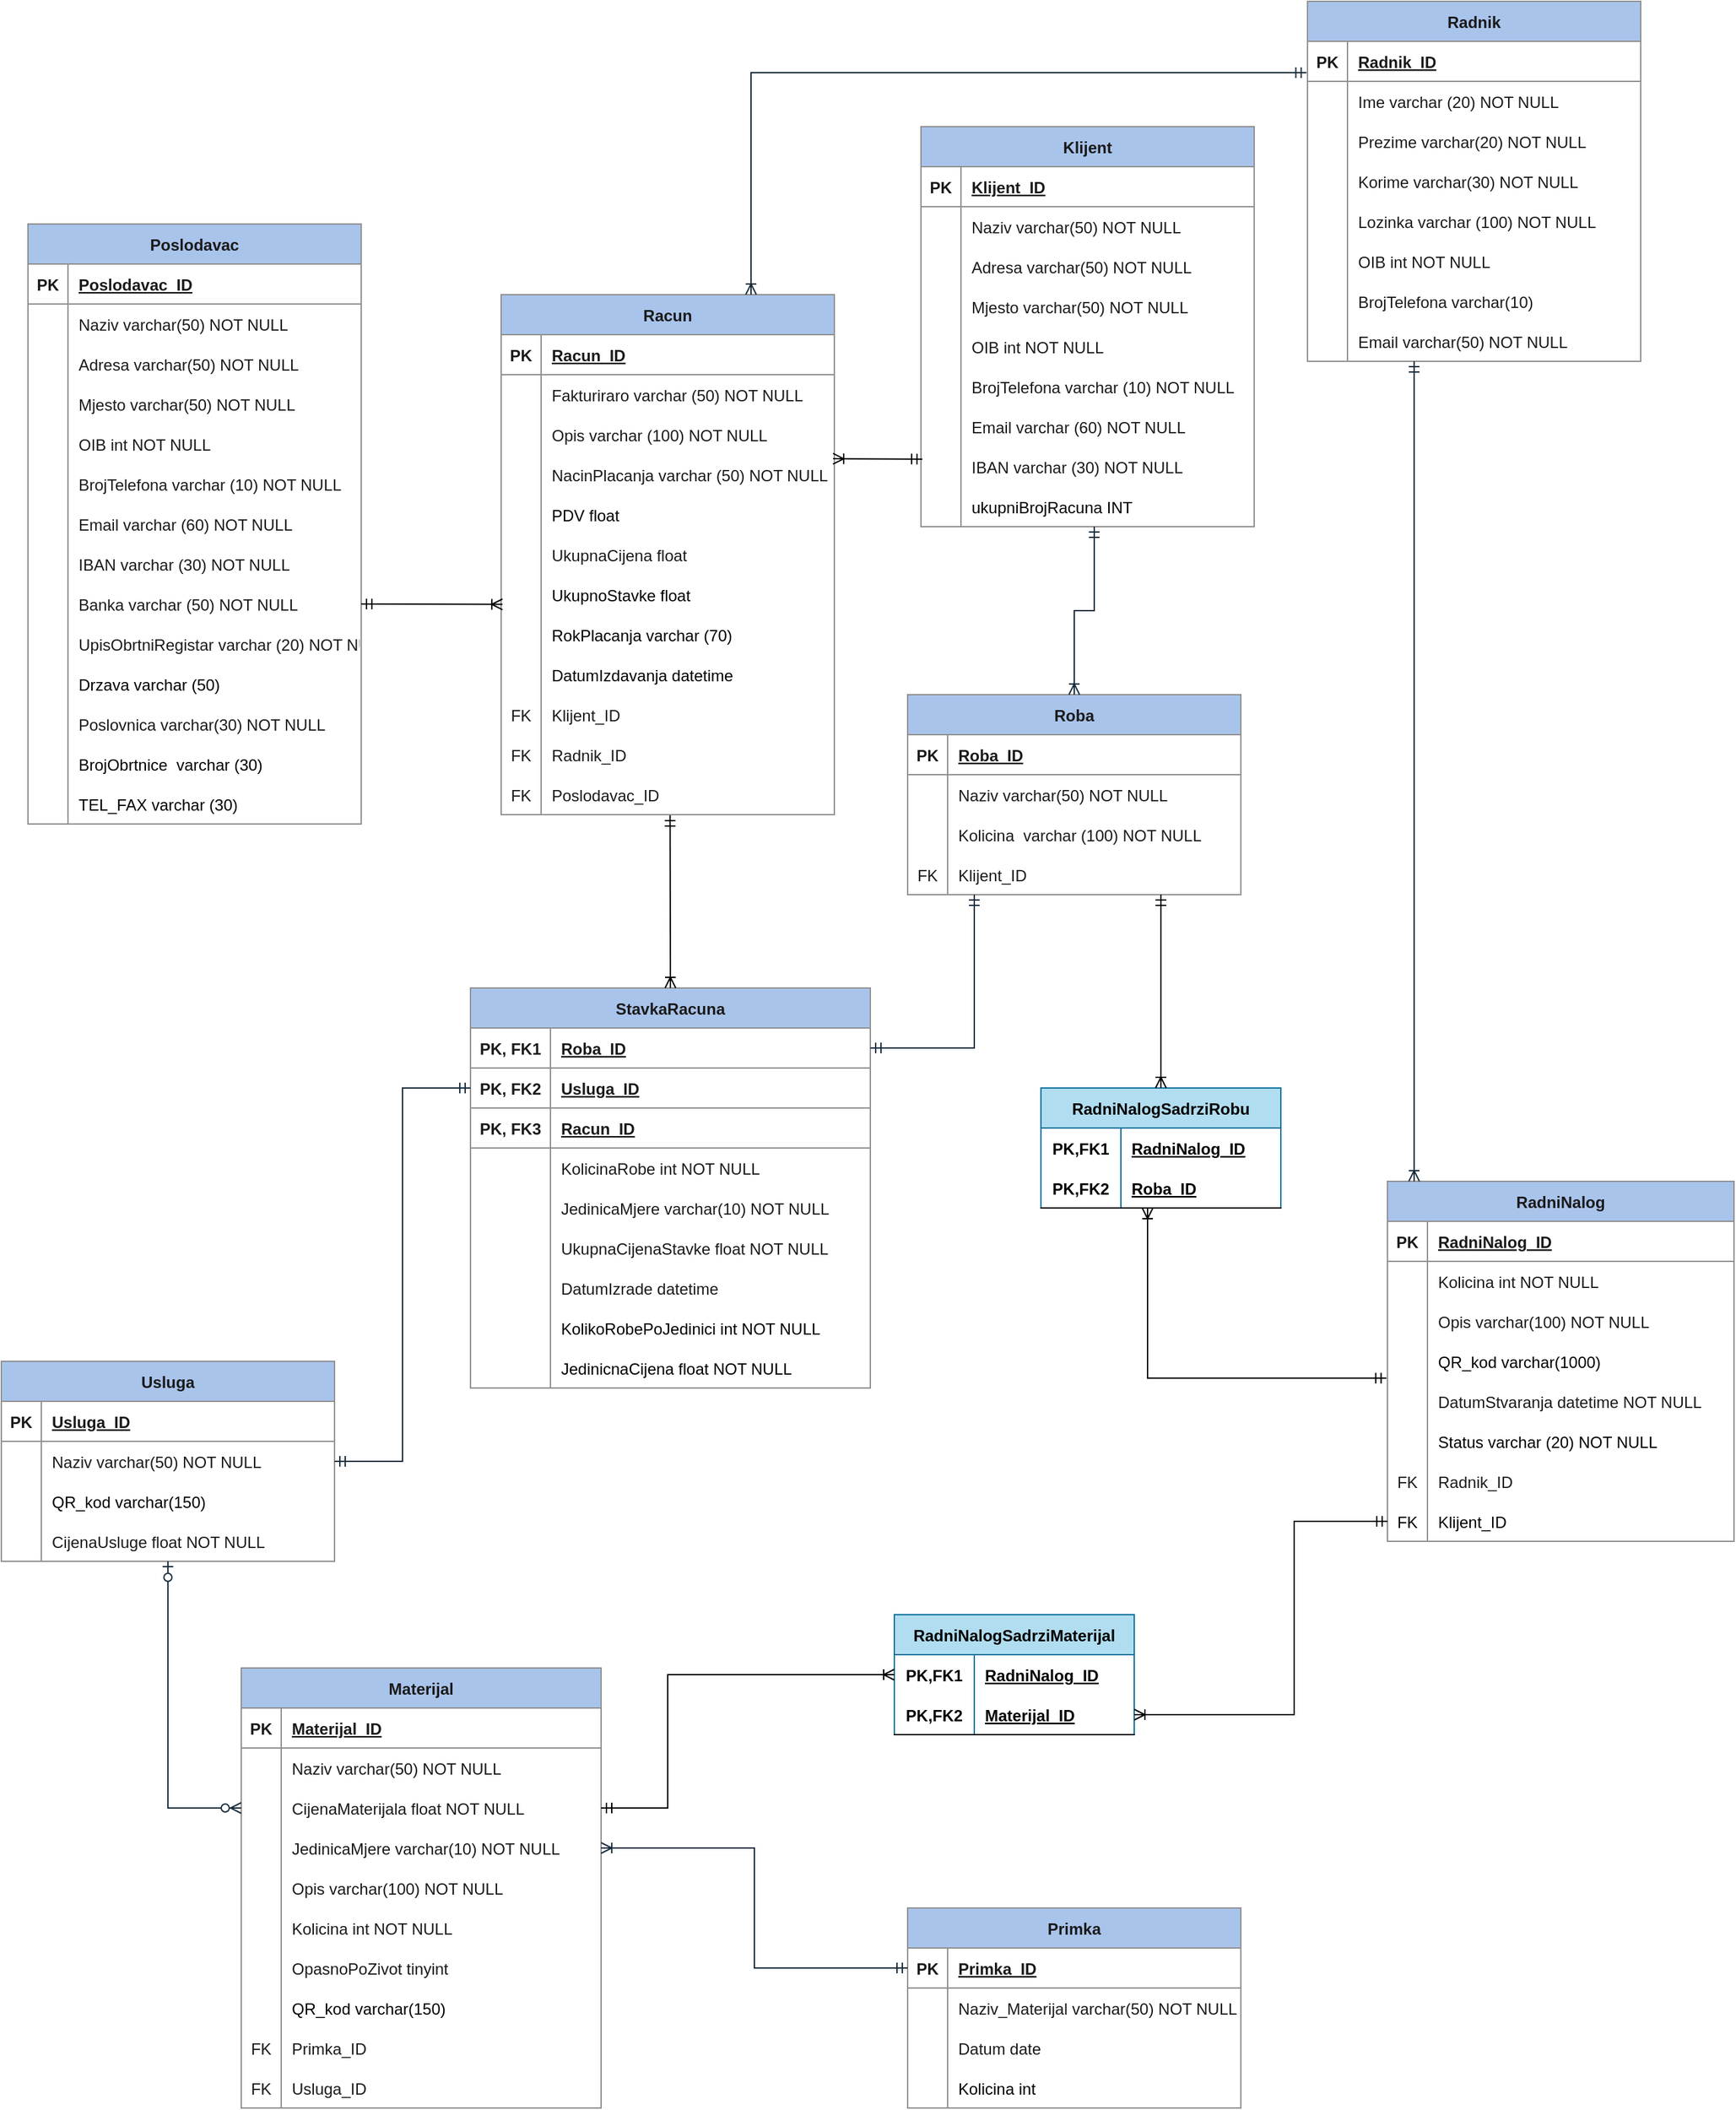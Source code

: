 <mxfile version="17.1.2" type="device"><diagram id="R2lEEEUBdFMjLlhIrx00" name="Page-1"><mxGraphModel dx="2443" dy="1157" grid="1" gridSize="10" guides="1" tooltips="1" connect="1" arrows="1" fold="1" page="1" pageScale="1" pageWidth="850" pageHeight="1100" background="#FFFFFF" math="0" shadow="0" extFonts="Permanent Marker^https://fonts.googleapis.com/css?family=Permanent+Marker"><root><mxCell id="0"/><mxCell id="1" parent="0"/><mxCell id="C-vyLk0tnHw3VtMMgP7b-13" value="RadniNalog" style="shape=table;startSize=30;container=1;collapsible=1;childLayout=tableLayout;fixedRows=1;rowLines=0;fontStyle=1;align=center;resizeLast=1;rounded=0;fillColor=#A9C4EB;strokeColor=#909090;fontColor=#1A1A1A;" parent="1" vertex="1"><mxGeometry x="1070" y="1515" width="260" height="270" as="geometry"/></mxCell><mxCell id="C-vyLk0tnHw3VtMMgP7b-14" value="" style="shape=partialRectangle;collapsible=0;dropTarget=0;pointerEvents=0;fillColor=none;points=[[0,0.5],[1,0.5]];portConstraint=eastwest;top=0;left=0;right=0;bottom=1;rounded=0;strokeColor=#909090;fontColor=#1A1A1A;" parent="C-vyLk0tnHw3VtMMgP7b-13" vertex="1"><mxGeometry y="30" width="260" height="30" as="geometry"/></mxCell><mxCell id="C-vyLk0tnHw3VtMMgP7b-15" value="PK" style="shape=partialRectangle;overflow=hidden;connectable=0;fillColor=none;top=0;left=0;bottom=0;right=0;fontStyle=1;rounded=0;strokeColor=#909090;fontColor=#1A1A1A;" parent="C-vyLk0tnHw3VtMMgP7b-14" vertex="1"><mxGeometry width="30" height="30" as="geometry"><mxRectangle width="30" height="30" as="alternateBounds"/></mxGeometry></mxCell><mxCell id="C-vyLk0tnHw3VtMMgP7b-16" value="RadniNalog_ID" style="shape=partialRectangle;overflow=hidden;connectable=0;fillColor=none;top=0;left=0;bottom=0;right=0;align=left;spacingLeft=6;fontStyle=5;rounded=0;strokeColor=#909090;fontColor=#1A1A1A;" parent="C-vyLk0tnHw3VtMMgP7b-14" vertex="1"><mxGeometry x="30" width="230" height="30" as="geometry"><mxRectangle width="230" height="30" as="alternateBounds"/></mxGeometry></mxCell><mxCell id="C-vyLk0tnHw3VtMMgP7b-17" value="" style="shape=partialRectangle;collapsible=0;dropTarget=0;pointerEvents=0;fillColor=none;points=[[0,0.5],[1,0.5]];portConstraint=eastwest;top=0;left=0;right=0;bottom=0;rounded=0;strokeColor=#909090;fontColor=#1A1A1A;" parent="C-vyLk0tnHw3VtMMgP7b-13" vertex="1"><mxGeometry y="60" width="260" height="30" as="geometry"/></mxCell><mxCell id="C-vyLk0tnHw3VtMMgP7b-18" value="" style="shape=partialRectangle;overflow=hidden;connectable=0;fillColor=none;top=0;left=0;bottom=0;right=0;rounded=0;strokeColor=#909090;fontColor=#1A1A1A;" parent="C-vyLk0tnHw3VtMMgP7b-17" vertex="1"><mxGeometry width="30" height="30" as="geometry"><mxRectangle width="30" height="30" as="alternateBounds"/></mxGeometry></mxCell><mxCell id="C-vyLk0tnHw3VtMMgP7b-19" value="Kolicina int NOT NULL" style="shape=partialRectangle;overflow=hidden;connectable=0;fillColor=none;top=0;left=0;bottom=0;right=0;align=left;spacingLeft=6;rounded=0;strokeColor=#909090;fontColor=#1A1A1A;" parent="C-vyLk0tnHw3VtMMgP7b-17" vertex="1"><mxGeometry x="30" width="230" height="30" as="geometry"><mxRectangle width="230" height="30" as="alternateBounds"/></mxGeometry></mxCell><mxCell id="C-vyLk0tnHw3VtMMgP7b-20" value="" style="shape=partialRectangle;collapsible=0;dropTarget=0;pointerEvents=0;fillColor=none;points=[[0,0.5],[1,0.5]];portConstraint=eastwest;top=0;left=0;right=0;bottom=0;rounded=0;strokeColor=#909090;fontColor=#1A1A1A;" parent="C-vyLk0tnHw3VtMMgP7b-13" vertex="1"><mxGeometry y="90" width="260" height="30" as="geometry"/></mxCell><mxCell id="C-vyLk0tnHw3VtMMgP7b-21" value="" style="shape=partialRectangle;overflow=hidden;connectable=0;fillColor=none;top=0;left=0;bottom=0;right=0;rounded=0;strokeColor=#909090;fontColor=#1A1A1A;" parent="C-vyLk0tnHw3VtMMgP7b-20" vertex="1"><mxGeometry width="30" height="30" as="geometry"><mxRectangle width="30" height="30" as="alternateBounds"/></mxGeometry></mxCell><mxCell id="C-vyLk0tnHw3VtMMgP7b-22" value="Opis varchar(100) NOT NULL" style="shape=partialRectangle;overflow=hidden;connectable=0;fillColor=none;top=0;left=0;bottom=0;right=0;align=left;spacingLeft=6;rounded=0;strokeColor=#909090;fontColor=#1A1A1A;" parent="C-vyLk0tnHw3VtMMgP7b-20" vertex="1"><mxGeometry x="30" width="230" height="30" as="geometry"><mxRectangle width="230" height="30" as="alternateBounds"/></mxGeometry></mxCell><mxCell id="noWUJDMb8n7FoyahBx-y-8" value="" style="shape=tableRow;horizontal=0;startSize=0;swimlaneHead=0;swimlaneBody=0;fillColor=none;collapsible=0;dropTarget=0;points=[[0,0.5],[1,0.5]];portConstraint=eastwest;top=0;left=0;right=0;bottom=0;" parent="C-vyLk0tnHw3VtMMgP7b-13" vertex="1"><mxGeometry y="120" width="260" height="30" as="geometry"/></mxCell><mxCell id="noWUJDMb8n7FoyahBx-y-9" value="" style="shape=partialRectangle;connectable=0;fillColor=none;top=0;left=0;bottom=0;right=0;editable=1;overflow=hidden;" parent="noWUJDMb8n7FoyahBx-y-8" vertex="1"><mxGeometry width="30" height="30" as="geometry"><mxRectangle width="30" height="30" as="alternateBounds"/></mxGeometry></mxCell><mxCell id="noWUJDMb8n7FoyahBx-y-10" value="QR_kod varchar(1000)" style="shape=partialRectangle;connectable=0;fillColor=none;top=0;left=0;bottom=0;right=0;align=left;spacingLeft=6;overflow=hidden;" parent="noWUJDMb8n7FoyahBx-y-8" vertex="1"><mxGeometry x="30" width="230" height="30" as="geometry"><mxRectangle width="230" height="30" as="alternateBounds"/></mxGeometry></mxCell><mxCell id="AE2plQ0H9_IMy9mky7wY-205" value="" style="shape=tableRow;horizontal=0;startSize=0;swimlaneHead=0;swimlaneBody=0;fillColor=none;collapsible=0;dropTarget=0;points=[[0,0.5],[1,0.5]];portConstraint=eastwest;top=0;left=0;right=0;bottom=0;rounded=0;strokeColor=#909090;fontColor=#1A1A1A;" parent="C-vyLk0tnHw3VtMMgP7b-13" vertex="1"><mxGeometry y="150" width="260" height="30" as="geometry"/></mxCell><mxCell id="AE2plQ0H9_IMy9mky7wY-206" value="" style="shape=partialRectangle;connectable=0;fillColor=none;top=0;left=0;bottom=0;right=0;editable=1;overflow=hidden;rounded=0;strokeColor=#909090;fontColor=#1A1A1A;" parent="AE2plQ0H9_IMy9mky7wY-205" vertex="1"><mxGeometry width="30" height="30" as="geometry"><mxRectangle width="30" height="30" as="alternateBounds"/></mxGeometry></mxCell><mxCell id="AE2plQ0H9_IMy9mky7wY-207" value="DatumStvaranja datetime NOT NULL" style="shape=partialRectangle;connectable=0;fillColor=none;top=0;left=0;bottom=0;right=0;align=left;spacingLeft=6;overflow=hidden;rounded=0;strokeColor=#909090;fontColor=#1A1A1A;" parent="AE2plQ0H9_IMy9mky7wY-205" vertex="1"><mxGeometry x="30" width="230" height="30" as="geometry"><mxRectangle width="230" height="30" as="alternateBounds"/></mxGeometry></mxCell><mxCell id="TULC-r8PbcReOuMdUroa-51" value="" style="shape=tableRow;horizontal=0;startSize=0;swimlaneHead=0;swimlaneBody=0;fillColor=none;collapsible=0;dropTarget=0;points=[[0,0.5],[1,0.5]];portConstraint=eastwest;top=0;left=0;right=0;bottom=0;" parent="C-vyLk0tnHw3VtMMgP7b-13" vertex="1"><mxGeometry y="180" width="260" height="30" as="geometry"/></mxCell><mxCell id="TULC-r8PbcReOuMdUroa-52" value="" style="shape=partialRectangle;connectable=0;fillColor=none;top=0;left=0;bottom=0;right=0;editable=1;overflow=hidden;" parent="TULC-r8PbcReOuMdUroa-51" vertex="1"><mxGeometry width="30" height="30" as="geometry"><mxRectangle width="30" height="30" as="alternateBounds"/></mxGeometry></mxCell><mxCell id="TULC-r8PbcReOuMdUroa-53" value="Status varchar (20) NOT NULL" style="shape=partialRectangle;connectable=0;fillColor=none;top=0;left=0;bottom=0;right=0;align=left;spacingLeft=6;overflow=hidden;" parent="TULC-r8PbcReOuMdUroa-51" vertex="1"><mxGeometry x="30" width="230" height="30" as="geometry"><mxRectangle width="230" height="30" as="alternateBounds"/></mxGeometry></mxCell><mxCell id="AE2plQ0H9_IMy9mky7wY-275" value="" style="shape=tableRow;horizontal=0;startSize=0;swimlaneHead=0;swimlaneBody=0;fillColor=none;collapsible=0;dropTarget=0;points=[[0,0.5],[1,0.5]];portConstraint=eastwest;top=0;left=0;right=0;bottom=0;rounded=0;strokeColor=#909090;fontColor=#1A1A1A;" parent="C-vyLk0tnHw3VtMMgP7b-13" vertex="1"><mxGeometry y="210" width="260" height="30" as="geometry"/></mxCell><mxCell id="AE2plQ0H9_IMy9mky7wY-276" value="FK" style="shape=partialRectangle;connectable=0;fillColor=none;top=0;left=0;bottom=0;right=0;fontStyle=0;overflow=hidden;rounded=0;strokeColor=#909090;fontColor=#1A1A1A;" parent="AE2plQ0H9_IMy9mky7wY-275" vertex="1"><mxGeometry width="30" height="30" as="geometry"><mxRectangle width="30" height="30" as="alternateBounds"/></mxGeometry></mxCell><mxCell id="AE2plQ0H9_IMy9mky7wY-277" value="Radnik_ID" style="shape=partialRectangle;connectable=0;fillColor=none;top=0;left=0;bottom=0;right=0;align=left;spacingLeft=6;fontStyle=0;overflow=hidden;rounded=0;strokeColor=#909090;fontColor=#1A1A1A;" parent="AE2plQ0H9_IMy9mky7wY-275" vertex="1"><mxGeometry x="30" width="230" height="30" as="geometry"><mxRectangle width="230" height="30" as="alternateBounds"/></mxGeometry></mxCell><mxCell id="TULC-r8PbcReOuMdUroa-54" value="" style="shape=tableRow;horizontal=0;startSize=0;swimlaneHead=0;swimlaneBody=0;fillColor=none;collapsible=0;dropTarget=0;points=[[0,0.5],[1,0.5]];portConstraint=eastwest;top=0;left=0;right=0;bottom=0;" parent="C-vyLk0tnHw3VtMMgP7b-13" vertex="1"><mxGeometry y="240" width="260" height="30" as="geometry"/></mxCell><mxCell id="TULC-r8PbcReOuMdUroa-55" value="FK" style="shape=partialRectangle;connectable=0;fillColor=none;top=0;left=0;bottom=0;right=0;fontStyle=0;overflow=hidden;" parent="TULC-r8PbcReOuMdUroa-54" vertex="1"><mxGeometry width="30" height="30" as="geometry"><mxRectangle width="30" height="30" as="alternateBounds"/></mxGeometry></mxCell><mxCell id="TULC-r8PbcReOuMdUroa-56" value="Klijent_ID" style="shape=partialRectangle;connectable=0;fillColor=none;top=0;left=0;bottom=0;right=0;align=left;spacingLeft=6;fontStyle=0;overflow=hidden;" parent="TULC-r8PbcReOuMdUroa-54" vertex="1"><mxGeometry x="30" width="230" height="30" as="geometry"><mxRectangle width="230" height="30" as="alternateBounds"/></mxGeometry></mxCell><mxCell id="C-vyLk0tnHw3VtMMgP7b-23" value="Roba" style="shape=table;startSize=30;container=1;collapsible=1;childLayout=tableLayout;fixedRows=1;rowLines=0;fontStyle=1;align=center;resizeLast=1;rounded=0;fillColor=#A9C4EB;strokeColor=#909090;fontColor=#1A1A1A;" parent="1" vertex="1"><mxGeometry x="710" y="1150" width="250" height="150" as="geometry"/></mxCell><mxCell id="C-vyLk0tnHw3VtMMgP7b-24" value="" style="shape=partialRectangle;collapsible=0;dropTarget=0;pointerEvents=0;fillColor=none;points=[[0,0.5],[1,0.5]];portConstraint=eastwest;top=0;left=0;right=0;bottom=1;rounded=0;strokeColor=#909090;fontColor=#1A1A1A;" parent="C-vyLk0tnHw3VtMMgP7b-23" vertex="1"><mxGeometry y="30" width="250" height="30" as="geometry"/></mxCell><mxCell id="C-vyLk0tnHw3VtMMgP7b-25" value="PK" style="shape=partialRectangle;overflow=hidden;connectable=0;fillColor=none;top=0;left=0;bottom=0;right=0;fontStyle=1;rounded=0;strokeColor=#909090;fontColor=#1A1A1A;" parent="C-vyLk0tnHw3VtMMgP7b-24" vertex="1"><mxGeometry width="30" height="30" as="geometry"><mxRectangle width="30" height="30" as="alternateBounds"/></mxGeometry></mxCell><mxCell id="C-vyLk0tnHw3VtMMgP7b-26" value="Roba_ID" style="shape=partialRectangle;overflow=hidden;connectable=0;fillColor=none;top=0;left=0;bottom=0;right=0;align=left;spacingLeft=6;fontStyle=5;rounded=0;strokeColor=#909090;fontColor=#1A1A1A;" parent="C-vyLk0tnHw3VtMMgP7b-24" vertex="1"><mxGeometry x="30" width="220" height="30" as="geometry"><mxRectangle width="220" height="30" as="alternateBounds"/></mxGeometry></mxCell><mxCell id="C-vyLk0tnHw3VtMMgP7b-27" value="" style="shape=partialRectangle;collapsible=0;dropTarget=0;pointerEvents=0;fillColor=none;points=[[0,0.5],[1,0.5]];portConstraint=eastwest;top=0;left=0;right=0;bottom=0;rounded=0;strokeColor=#909090;fontColor=#1A1A1A;" parent="C-vyLk0tnHw3VtMMgP7b-23" vertex="1"><mxGeometry y="60" width="250" height="30" as="geometry"/></mxCell><mxCell id="C-vyLk0tnHw3VtMMgP7b-28" value="" style="shape=partialRectangle;overflow=hidden;connectable=0;fillColor=none;top=0;left=0;bottom=0;right=0;rounded=0;strokeColor=#909090;fontColor=#1A1A1A;" parent="C-vyLk0tnHw3VtMMgP7b-27" vertex="1"><mxGeometry width="30" height="30" as="geometry"><mxRectangle width="30" height="30" as="alternateBounds"/></mxGeometry></mxCell><mxCell id="C-vyLk0tnHw3VtMMgP7b-29" value="Naziv varchar(50) NOT NULL" style="shape=partialRectangle;overflow=hidden;connectable=0;fillColor=none;top=0;left=0;bottom=0;right=0;align=left;spacingLeft=6;rounded=0;strokeColor=#909090;fontColor=#1A1A1A;" parent="C-vyLk0tnHw3VtMMgP7b-27" vertex="1"><mxGeometry x="30" width="220" height="30" as="geometry"><mxRectangle width="220" height="30" as="alternateBounds"/></mxGeometry></mxCell><mxCell id="AE2plQ0H9_IMy9mky7wY-90" value="" style="shape=tableRow;horizontal=0;startSize=0;swimlaneHead=0;swimlaneBody=0;fillColor=none;collapsible=0;dropTarget=0;points=[[0,0.5],[1,0.5]];portConstraint=eastwest;top=0;left=0;right=0;bottom=0;rounded=0;strokeColor=#909090;fontColor=#1A1A1A;" parent="C-vyLk0tnHw3VtMMgP7b-23" vertex="1"><mxGeometry y="90" width="250" height="30" as="geometry"/></mxCell><mxCell id="AE2plQ0H9_IMy9mky7wY-91" value="" style="shape=partialRectangle;connectable=0;fillColor=none;top=0;left=0;bottom=0;right=0;editable=1;overflow=hidden;rounded=0;strokeColor=#909090;fontColor=#1A1A1A;" parent="AE2plQ0H9_IMy9mky7wY-90" vertex="1"><mxGeometry width="30" height="30" as="geometry"><mxRectangle width="30" height="30" as="alternateBounds"/></mxGeometry></mxCell><mxCell id="AE2plQ0H9_IMy9mky7wY-92" value="Kolicina  varchar (100) NOT NULL" style="shape=partialRectangle;connectable=0;fillColor=none;top=0;left=0;bottom=0;right=0;align=left;spacingLeft=6;overflow=hidden;rounded=0;strokeColor=#909090;fontColor=#1A1A1A;" parent="AE2plQ0H9_IMy9mky7wY-90" vertex="1"><mxGeometry x="30" width="220" height="30" as="geometry"><mxRectangle width="220" height="30" as="alternateBounds"/></mxGeometry></mxCell><mxCell id="AE2plQ0H9_IMy9mky7wY-93" value="" style="shape=tableRow;horizontal=0;startSize=0;swimlaneHead=0;swimlaneBody=0;fillColor=none;collapsible=0;dropTarget=0;points=[[0,0.5],[1,0.5]];portConstraint=eastwest;top=0;left=0;right=0;bottom=0;rounded=0;strokeColor=#909090;fontColor=#1A1A1A;" parent="C-vyLk0tnHw3VtMMgP7b-23" vertex="1"><mxGeometry y="120" width="250" height="30" as="geometry"/></mxCell><mxCell id="AE2plQ0H9_IMy9mky7wY-94" value="FK" style="shape=partialRectangle;connectable=0;fillColor=none;top=0;left=0;bottom=0;right=0;fontStyle=0;overflow=hidden;rounded=0;strokeColor=#909090;fontColor=#1A1A1A;" parent="AE2plQ0H9_IMy9mky7wY-93" vertex="1"><mxGeometry width="30" height="30" as="geometry"><mxRectangle width="30" height="30" as="alternateBounds"/></mxGeometry></mxCell><mxCell id="AE2plQ0H9_IMy9mky7wY-95" value="Klijent_ID" style="shape=partialRectangle;connectable=0;fillColor=none;top=0;left=0;bottom=0;right=0;align=left;spacingLeft=6;fontStyle=0;overflow=hidden;rounded=0;strokeColor=#909090;fontColor=#1A1A1A;" parent="AE2plQ0H9_IMy9mky7wY-93" vertex="1"><mxGeometry x="30" width="220" height="30" as="geometry"><mxRectangle width="220" height="30" as="alternateBounds"/></mxGeometry></mxCell><mxCell id="AE2plQ0H9_IMy9mky7wY-1" value="Materijal" style="shape=table;startSize=30;container=1;collapsible=1;childLayout=tableLayout;fixedRows=1;rowLines=0;fontStyle=1;align=center;resizeLast=1;rounded=0;fillColor=#A9C4EB;strokeColor=#909090;fontColor=#1A1A1A;" parent="1" vertex="1"><mxGeometry x="210" y="1880" width="270" height="330" as="geometry"/></mxCell><mxCell id="AE2plQ0H9_IMy9mky7wY-2" value="" style="shape=partialRectangle;collapsible=0;dropTarget=0;pointerEvents=0;fillColor=none;points=[[0,0.5],[1,0.5]];portConstraint=eastwest;top=0;left=0;right=0;bottom=1;rounded=0;strokeColor=#909090;fontColor=#1A1A1A;" parent="AE2plQ0H9_IMy9mky7wY-1" vertex="1"><mxGeometry y="30" width="270" height="30" as="geometry"/></mxCell><mxCell id="AE2plQ0H9_IMy9mky7wY-3" value="PK" style="shape=partialRectangle;overflow=hidden;connectable=0;fillColor=none;top=0;left=0;bottom=0;right=0;fontStyle=1;rounded=0;strokeColor=#909090;fontColor=#1A1A1A;" parent="AE2plQ0H9_IMy9mky7wY-2" vertex="1"><mxGeometry width="30" height="30" as="geometry"><mxRectangle width="30" height="30" as="alternateBounds"/></mxGeometry></mxCell><mxCell id="AE2plQ0H9_IMy9mky7wY-4" value="Materijal_ID" style="shape=partialRectangle;overflow=hidden;connectable=0;fillColor=none;top=0;left=0;bottom=0;right=0;align=left;spacingLeft=6;fontStyle=5;rounded=0;strokeColor=#909090;fontColor=#1A1A1A;" parent="AE2plQ0H9_IMy9mky7wY-2" vertex="1"><mxGeometry x="30" width="240" height="30" as="geometry"><mxRectangle width="240" height="30" as="alternateBounds"/></mxGeometry></mxCell><mxCell id="AE2plQ0H9_IMy9mky7wY-5" value="" style="shape=partialRectangle;collapsible=0;dropTarget=0;pointerEvents=0;fillColor=none;points=[[0,0.5],[1,0.5]];portConstraint=eastwest;top=0;left=0;right=0;bottom=0;rounded=0;strokeColor=#909090;fontColor=#1A1A1A;" parent="AE2plQ0H9_IMy9mky7wY-1" vertex="1"><mxGeometry y="60" width="270" height="30" as="geometry"/></mxCell><mxCell id="AE2plQ0H9_IMy9mky7wY-6" value="" style="shape=partialRectangle;overflow=hidden;connectable=0;fillColor=none;top=0;left=0;bottom=0;right=0;rounded=0;strokeColor=#909090;fontColor=#1A1A1A;" parent="AE2plQ0H9_IMy9mky7wY-5" vertex="1"><mxGeometry width="30" height="30" as="geometry"><mxRectangle width="30" height="30" as="alternateBounds"/></mxGeometry></mxCell><mxCell id="AE2plQ0H9_IMy9mky7wY-7" value="Naziv varchar(50) NOT NULL" style="shape=partialRectangle;overflow=hidden;connectable=0;fillColor=none;top=0;left=0;bottom=0;right=0;align=left;spacingLeft=6;rounded=0;strokeColor=#909090;fontColor=#1A1A1A;" parent="AE2plQ0H9_IMy9mky7wY-5" vertex="1"><mxGeometry x="30" width="240" height="30" as="geometry"><mxRectangle width="240" height="30" as="alternateBounds"/></mxGeometry></mxCell><mxCell id="AE2plQ0H9_IMy9mky7wY-156" value="" style="shape=tableRow;horizontal=0;startSize=0;swimlaneHead=0;swimlaneBody=0;fillColor=none;collapsible=0;dropTarget=0;points=[[0,0.5],[1,0.5]];portConstraint=eastwest;top=0;left=0;right=0;bottom=0;rounded=0;strokeColor=#909090;fontColor=#1A1A1A;" parent="AE2plQ0H9_IMy9mky7wY-1" vertex="1"><mxGeometry y="90" width="270" height="30" as="geometry"/></mxCell><mxCell id="AE2plQ0H9_IMy9mky7wY-157" value="" style="shape=partialRectangle;connectable=0;fillColor=none;top=0;left=0;bottom=0;right=0;editable=1;overflow=hidden;rounded=0;strokeColor=#909090;fontColor=#1A1A1A;" parent="AE2plQ0H9_IMy9mky7wY-156" vertex="1"><mxGeometry width="30" height="30" as="geometry"><mxRectangle width="30" height="30" as="alternateBounds"/></mxGeometry></mxCell><mxCell id="AE2plQ0H9_IMy9mky7wY-158" value="CijenaMaterijala float NOT NULL" style="shape=partialRectangle;connectable=0;fillColor=none;top=0;left=0;bottom=0;right=0;align=left;spacingLeft=6;overflow=hidden;rounded=0;strokeColor=#909090;fontColor=#1A1A1A;" parent="AE2plQ0H9_IMy9mky7wY-156" vertex="1"><mxGeometry x="30" width="240" height="30" as="geometry"><mxRectangle width="240" height="30" as="alternateBounds"/></mxGeometry></mxCell><mxCell id="AE2plQ0H9_IMy9mky7wY-159" value="" style="shape=tableRow;horizontal=0;startSize=0;swimlaneHead=0;swimlaneBody=0;fillColor=none;collapsible=0;dropTarget=0;points=[[0,0.5],[1,0.5]];portConstraint=eastwest;top=0;left=0;right=0;bottom=0;rounded=0;strokeColor=#909090;fontColor=#1A1A1A;" parent="AE2plQ0H9_IMy9mky7wY-1" vertex="1"><mxGeometry y="120" width="270" height="30" as="geometry"/></mxCell><mxCell id="AE2plQ0H9_IMy9mky7wY-160" value="" style="shape=partialRectangle;connectable=0;fillColor=none;top=0;left=0;bottom=0;right=0;editable=1;overflow=hidden;rounded=0;strokeColor=#909090;fontColor=#1A1A1A;" parent="AE2plQ0H9_IMy9mky7wY-159" vertex="1"><mxGeometry width="30" height="30" as="geometry"><mxRectangle width="30" height="30" as="alternateBounds"/></mxGeometry></mxCell><mxCell id="AE2plQ0H9_IMy9mky7wY-161" value="JedinicaMjere varchar(10) NOT NULL" style="shape=partialRectangle;connectable=0;fillColor=none;top=0;left=0;bottom=0;right=0;align=left;spacingLeft=6;overflow=hidden;rounded=0;strokeColor=#909090;fontColor=#1A1A1A;" parent="AE2plQ0H9_IMy9mky7wY-159" vertex="1"><mxGeometry x="30" width="240" height="30" as="geometry"><mxRectangle width="240" height="30" as="alternateBounds"/></mxGeometry></mxCell><mxCell id="AE2plQ0H9_IMy9mky7wY-162" value="" style="shape=tableRow;horizontal=0;startSize=0;swimlaneHead=0;swimlaneBody=0;fillColor=none;collapsible=0;dropTarget=0;points=[[0,0.5],[1,0.5]];portConstraint=eastwest;top=0;left=0;right=0;bottom=0;rounded=0;strokeColor=#909090;fontColor=#1A1A1A;" parent="AE2plQ0H9_IMy9mky7wY-1" vertex="1"><mxGeometry y="150" width="270" height="30" as="geometry"/></mxCell><mxCell id="AE2plQ0H9_IMy9mky7wY-163" value="" style="shape=partialRectangle;connectable=0;fillColor=none;top=0;left=0;bottom=0;right=0;editable=1;overflow=hidden;rounded=0;strokeColor=#909090;fontColor=#1A1A1A;" parent="AE2plQ0H9_IMy9mky7wY-162" vertex="1"><mxGeometry width="30" height="30" as="geometry"><mxRectangle width="30" height="30" as="alternateBounds"/></mxGeometry></mxCell><mxCell id="AE2plQ0H9_IMy9mky7wY-164" value="Opis varchar(100) NOT NULL" style="shape=partialRectangle;connectable=0;fillColor=none;top=0;left=0;bottom=0;right=0;align=left;spacingLeft=6;overflow=hidden;rounded=0;strokeColor=#909090;fontColor=#1A1A1A;" parent="AE2plQ0H9_IMy9mky7wY-162" vertex="1"><mxGeometry x="30" width="240" height="30" as="geometry"><mxRectangle width="240" height="30" as="alternateBounds"/></mxGeometry></mxCell><mxCell id="AE2plQ0H9_IMy9mky7wY-165" value="" style="shape=tableRow;horizontal=0;startSize=0;swimlaneHead=0;swimlaneBody=0;fillColor=none;collapsible=0;dropTarget=0;points=[[0,0.5],[1,0.5]];portConstraint=eastwest;top=0;left=0;right=0;bottom=0;rounded=0;strokeColor=#909090;fontColor=#1A1A1A;" parent="AE2plQ0H9_IMy9mky7wY-1" vertex="1"><mxGeometry y="180" width="270" height="30" as="geometry"/></mxCell><mxCell id="AE2plQ0H9_IMy9mky7wY-166" value="" style="shape=partialRectangle;connectable=0;fillColor=none;top=0;left=0;bottom=0;right=0;editable=1;overflow=hidden;rounded=0;strokeColor=#909090;fontColor=#1A1A1A;" parent="AE2plQ0H9_IMy9mky7wY-165" vertex="1"><mxGeometry width="30" height="30" as="geometry"><mxRectangle width="30" height="30" as="alternateBounds"/></mxGeometry></mxCell><mxCell id="AE2plQ0H9_IMy9mky7wY-167" value="Kolicina int NOT NULL" style="shape=partialRectangle;connectable=0;fillColor=none;top=0;left=0;bottom=0;right=0;align=left;spacingLeft=6;overflow=hidden;rounded=0;strokeColor=#909090;fontColor=#1A1A1A;" parent="AE2plQ0H9_IMy9mky7wY-165" vertex="1"><mxGeometry x="30" width="240" height="30" as="geometry"><mxRectangle width="240" height="30" as="alternateBounds"/></mxGeometry></mxCell><mxCell id="AE2plQ0H9_IMy9mky7wY-168" value="" style="shape=tableRow;horizontal=0;startSize=0;swimlaneHead=0;swimlaneBody=0;fillColor=none;collapsible=0;dropTarget=0;points=[[0,0.5],[1,0.5]];portConstraint=eastwest;top=0;left=0;right=0;bottom=0;rounded=0;strokeColor=#909090;fontColor=#1A1A1A;" parent="AE2plQ0H9_IMy9mky7wY-1" vertex="1"><mxGeometry y="210" width="270" height="30" as="geometry"/></mxCell><mxCell id="AE2plQ0H9_IMy9mky7wY-169" value="" style="shape=partialRectangle;connectable=0;fillColor=none;top=0;left=0;bottom=0;right=0;editable=1;overflow=hidden;rounded=0;strokeColor=#909090;fontColor=#1A1A1A;" parent="AE2plQ0H9_IMy9mky7wY-168" vertex="1"><mxGeometry width="30" height="30" as="geometry"><mxRectangle width="30" height="30" as="alternateBounds"/></mxGeometry></mxCell><mxCell id="AE2plQ0H9_IMy9mky7wY-170" value="OpasnoPoZivot tinyint" style="shape=partialRectangle;connectable=0;fillColor=none;top=0;left=0;bottom=0;right=0;align=left;spacingLeft=6;overflow=hidden;rounded=0;strokeColor=#909090;fontColor=#1A1A1A;" parent="AE2plQ0H9_IMy9mky7wY-168" vertex="1"><mxGeometry x="30" width="240" height="30" as="geometry"><mxRectangle width="240" height="30" as="alternateBounds"/></mxGeometry></mxCell><mxCell id="noWUJDMb8n7FoyahBx-y-2" value="" style="shape=tableRow;horizontal=0;startSize=0;swimlaneHead=0;swimlaneBody=0;fillColor=none;collapsible=0;dropTarget=0;points=[[0,0.5],[1,0.5]];portConstraint=eastwest;top=0;left=0;right=0;bottom=0;" parent="AE2plQ0H9_IMy9mky7wY-1" vertex="1"><mxGeometry y="240" width="270" height="30" as="geometry"/></mxCell><mxCell id="noWUJDMb8n7FoyahBx-y-3" value="" style="shape=partialRectangle;connectable=0;fillColor=none;top=0;left=0;bottom=0;right=0;editable=1;overflow=hidden;" parent="noWUJDMb8n7FoyahBx-y-2" vertex="1"><mxGeometry width="30" height="30" as="geometry"><mxRectangle width="30" height="30" as="alternateBounds"/></mxGeometry></mxCell><mxCell id="noWUJDMb8n7FoyahBx-y-4" value="QR_kod varchar(150)" style="shape=partialRectangle;connectable=0;fillColor=none;top=0;left=0;bottom=0;right=0;align=left;spacingLeft=6;overflow=hidden;" parent="noWUJDMb8n7FoyahBx-y-2" vertex="1"><mxGeometry x="30" width="240" height="30" as="geometry"><mxRectangle width="240" height="30" as="alternateBounds"/></mxGeometry></mxCell><mxCell id="AE2plQ0H9_IMy9mky7wY-259" value="" style="shape=tableRow;horizontal=0;startSize=0;swimlaneHead=0;swimlaneBody=0;fillColor=none;collapsible=0;dropTarget=0;points=[[0,0.5],[1,0.5]];portConstraint=eastwest;top=0;left=0;right=0;bottom=0;rounded=0;strokeColor=#909090;fontColor=#1A1A1A;" parent="AE2plQ0H9_IMy9mky7wY-1" vertex="1"><mxGeometry y="270" width="270" height="30" as="geometry"/></mxCell><mxCell id="AE2plQ0H9_IMy9mky7wY-260" value="FK" style="shape=partialRectangle;connectable=0;fillColor=none;top=0;left=0;bottom=0;right=0;fontStyle=0;overflow=hidden;rounded=0;strokeColor=#909090;fontColor=#1A1A1A;" parent="AE2plQ0H9_IMy9mky7wY-259" vertex="1"><mxGeometry width="30" height="30" as="geometry"><mxRectangle width="30" height="30" as="alternateBounds"/></mxGeometry></mxCell><mxCell id="AE2plQ0H9_IMy9mky7wY-261" value="Primka_ID" style="shape=partialRectangle;connectable=0;fillColor=none;top=0;left=0;bottom=0;right=0;align=left;spacingLeft=6;fontStyle=0;overflow=hidden;rounded=0;strokeColor=#909090;fontColor=#1A1A1A;" parent="AE2plQ0H9_IMy9mky7wY-259" vertex="1"><mxGeometry x="30" width="240" height="30" as="geometry"><mxRectangle width="240" height="30" as="alternateBounds"/></mxGeometry></mxCell><mxCell id="AE2plQ0H9_IMy9mky7wY-262" value="" style="shape=tableRow;horizontal=0;startSize=0;swimlaneHead=0;swimlaneBody=0;fillColor=none;collapsible=0;dropTarget=0;points=[[0,0.5],[1,0.5]];portConstraint=eastwest;top=0;left=0;right=0;bottom=0;rounded=0;strokeColor=#909090;fontColor=#1A1A1A;" parent="AE2plQ0H9_IMy9mky7wY-1" vertex="1"><mxGeometry y="300" width="270" height="30" as="geometry"/></mxCell><mxCell id="AE2plQ0H9_IMy9mky7wY-263" value="FK" style="shape=partialRectangle;connectable=0;fillColor=none;top=0;left=0;bottom=0;right=0;fontStyle=0;overflow=hidden;rounded=0;strokeColor=#909090;fontColor=#1A1A1A;" parent="AE2plQ0H9_IMy9mky7wY-262" vertex="1"><mxGeometry width="30" height="30" as="geometry"><mxRectangle width="30" height="30" as="alternateBounds"/></mxGeometry></mxCell><mxCell id="AE2plQ0H9_IMy9mky7wY-264" value="Usluga_ID" style="shape=partialRectangle;connectable=0;fillColor=none;top=0;left=0;bottom=0;right=0;align=left;spacingLeft=6;fontStyle=0;overflow=hidden;rounded=0;strokeColor=#909090;fontColor=#1A1A1A;" parent="AE2plQ0H9_IMy9mky7wY-262" vertex="1"><mxGeometry x="30" width="240" height="30" as="geometry"><mxRectangle width="240" height="30" as="alternateBounds"/></mxGeometry></mxCell><mxCell id="AE2plQ0H9_IMy9mky7wY-15" value="Racun" style="shape=table;startSize=30;container=1;collapsible=1;childLayout=tableLayout;fixedRows=1;rowLines=0;fontStyle=1;align=center;resizeLast=1;rounded=0;fillColor=#A9C4EB;strokeColor=#909090;fontColor=#1A1A1A;" parent="1" vertex="1"><mxGeometry x="405" y="850" width="250" height="390" as="geometry"/></mxCell><mxCell id="AE2plQ0H9_IMy9mky7wY-16" value="" style="shape=partialRectangle;collapsible=0;dropTarget=0;pointerEvents=0;fillColor=none;points=[[0,0.5],[1,0.5]];portConstraint=eastwest;top=0;left=0;right=0;bottom=1;rounded=0;strokeColor=#909090;fontColor=#1A1A1A;" parent="AE2plQ0H9_IMy9mky7wY-15" vertex="1"><mxGeometry y="30" width="250" height="30" as="geometry"/></mxCell><mxCell id="AE2plQ0H9_IMy9mky7wY-17" value="PK" style="shape=partialRectangle;overflow=hidden;connectable=0;fillColor=none;top=0;left=0;bottom=0;right=0;fontStyle=1;rounded=0;strokeColor=#909090;fontColor=#1A1A1A;" parent="AE2plQ0H9_IMy9mky7wY-16" vertex="1"><mxGeometry width="30" height="30" as="geometry"><mxRectangle width="30" height="30" as="alternateBounds"/></mxGeometry></mxCell><mxCell id="AE2plQ0H9_IMy9mky7wY-18" value="Racun_ID" style="shape=partialRectangle;overflow=hidden;connectable=0;fillColor=none;top=0;left=0;bottom=0;right=0;align=left;spacingLeft=6;fontStyle=5;rounded=0;strokeColor=#909090;fontColor=#1A1A1A;" parent="AE2plQ0H9_IMy9mky7wY-16" vertex="1"><mxGeometry x="30" width="220" height="30" as="geometry"><mxRectangle width="220" height="30" as="alternateBounds"/></mxGeometry></mxCell><mxCell id="AE2plQ0H9_IMy9mky7wY-19" value="" style="shape=partialRectangle;collapsible=0;dropTarget=0;pointerEvents=0;fillColor=none;points=[[0,0.5],[1,0.5]];portConstraint=eastwest;top=0;left=0;right=0;bottom=0;rounded=0;strokeColor=#909090;fontColor=#1A1A1A;" parent="AE2plQ0H9_IMy9mky7wY-15" vertex="1"><mxGeometry y="60" width="250" height="30" as="geometry"/></mxCell><mxCell id="AE2plQ0H9_IMy9mky7wY-20" value="" style="shape=partialRectangle;overflow=hidden;connectable=0;fillColor=none;top=0;left=0;bottom=0;right=0;rounded=0;strokeColor=#909090;fontColor=#1A1A1A;" parent="AE2plQ0H9_IMy9mky7wY-19" vertex="1"><mxGeometry width="30" height="30" as="geometry"><mxRectangle width="30" height="30" as="alternateBounds"/></mxGeometry></mxCell><mxCell id="AE2plQ0H9_IMy9mky7wY-21" value="Fakturiraro varchar (50) NOT NULL" style="shape=partialRectangle;overflow=hidden;connectable=0;fillColor=none;top=0;left=0;bottom=0;right=0;align=left;spacingLeft=6;rounded=0;strokeColor=#909090;fontColor=#1A1A1A;" parent="AE2plQ0H9_IMy9mky7wY-19" vertex="1"><mxGeometry x="30" width="220" height="30" as="geometry"><mxRectangle width="220" height="30" as="alternateBounds"/></mxGeometry></mxCell><mxCell id="AE2plQ0H9_IMy9mky7wY-178" value="" style="shape=tableRow;horizontal=0;startSize=0;swimlaneHead=0;swimlaneBody=0;fillColor=none;collapsible=0;dropTarget=0;points=[[0,0.5],[1,0.5]];portConstraint=eastwest;top=0;left=0;right=0;bottom=0;rounded=0;strokeColor=#909090;fontColor=#1A1A1A;" parent="AE2plQ0H9_IMy9mky7wY-15" vertex="1"><mxGeometry y="90" width="250" height="30" as="geometry"/></mxCell><mxCell id="AE2plQ0H9_IMy9mky7wY-179" value="" style="shape=partialRectangle;connectable=0;fillColor=none;top=0;left=0;bottom=0;right=0;editable=1;overflow=hidden;rounded=0;strokeColor=#909090;fontColor=#1A1A1A;" parent="AE2plQ0H9_IMy9mky7wY-178" vertex="1"><mxGeometry width="30" height="30" as="geometry"><mxRectangle width="30" height="30" as="alternateBounds"/></mxGeometry></mxCell><mxCell id="AE2plQ0H9_IMy9mky7wY-180" value="Opis varchar (100) NOT NULL" style="shape=partialRectangle;connectable=0;fillColor=none;top=0;left=0;bottom=0;right=0;align=left;spacingLeft=6;overflow=hidden;rounded=0;strokeColor=#909090;fontColor=#1A1A1A;" parent="AE2plQ0H9_IMy9mky7wY-178" vertex="1"><mxGeometry x="30" width="220" height="30" as="geometry"><mxRectangle width="220" height="30" as="alternateBounds"/></mxGeometry></mxCell><mxCell id="AE2plQ0H9_IMy9mky7wY-181" value="" style="shape=tableRow;horizontal=0;startSize=0;swimlaneHead=0;swimlaneBody=0;fillColor=none;collapsible=0;dropTarget=0;points=[[0,0.5],[1,0.5]];portConstraint=eastwest;top=0;left=0;right=0;bottom=0;rounded=0;strokeColor=#909090;fontColor=#1A1A1A;" parent="AE2plQ0H9_IMy9mky7wY-15" vertex="1"><mxGeometry y="120" width="250" height="30" as="geometry"/></mxCell><mxCell id="AE2plQ0H9_IMy9mky7wY-182" value="" style="shape=partialRectangle;connectable=0;fillColor=none;top=0;left=0;bottom=0;right=0;editable=1;overflow=hidden;rounded=0;strokeColor=#909090;fontColor=#1A1A1A;" parent="AE2plQ0H9_IMy9mky7wY-181" vertex="1"><mxGeometry width="30" height="30" as="geometry"><mxRectangle width="30" height="30" as="alternateBounds"/></mxGeometry></mxCell><mxCell id="AE2plQ0H9_IMy9mky7wY-183" value="NacinPlacanja varchar (50) NOT NULL" style="shape=partialRectangle;connectable=0;fillColor=none;top=0;left=0;bottom=0;right=0;align=left;spacingLeft=6;overflow=hidden;rounded=0;strokeColor=#909090;fontColor=#1A1A1A;" parent="AE2plQ0H9_IMy9mky7wY-181" vertex="1"><mxGeometry x="30" width="220" height="30" as="geometry"><mxRectangle width="220" height="30" as="alternateBounds"/></mxGeometry></mxCell><mxCell id="TULC-r8PbcReOuMdUroa-24" value="" style="shape=tableRow;horizontal=0;startSize=0;swimlaneHead=0;swimlaneBody=0;fillColor=none;collapsible=0;dropTarget=0;points=[[0,0.5],[1,0.5]];portConstraint=eastwest;top=0;left=0;right=0;bottom=0;" parent="AE2plQ0H9_IMy9mky7wY-15" vertex="1"><mxGeometry y="150" width="250" height="30" as="geometry"/></mxCell><mxCell id="TULC-r8PbcReOuMdUroa-25" value="" style="shape=partialRectangle;connectable=0;fillColor=none;top=0;left=0;bottom=0;right=0;editable=1;overflow=hidden;" parent="TULC-r8PbcReOuMdUroa-24" vertex="1"><mxGeometry width="30" height="30" as="geometry"><mxRectangle width="30" height="30" as="alternateBounds"/></mxGeometry></mxCell><mxCell id="TULC-r8PbcReOuMdUroa-26" value="PDV float " style="shape=partialRectangle;connectable=0;fillColor=none;top=0;left=0;bottom=0;right=0;align=left;spacingLeft=6;overflow=hidden;" parent="TULC-r8PbcReOuMdUroa-24" vertex="1"><mxGeometry x="30" width="220" height="30" as="geometry"><mxRectangle width="220" height="30" as="alternateBounds"/></mxGeometry></mxCell><mxCell id="AE2plQ0H9_IMy9mky7wY-184" value="" style="shape=tableRow;horizontal=0;startSize=0;swimlaneHead=0;swimlaneBody=0;fillColor=none;collapsible=0;dropTarget=0;points=[[0,0.5],[1,0.5]];portConstraint=eastwest;top=0;left=0;right=0;bottom=0;rounded=0;strokeColor=#909090;fontColor=#1A1A1A;" parent="AE2plQ0H9_IMy9mky7wY-15" vertex="1"><mxGeometry y="180" width="250" height="30" as="geometry"/></mxCell><mxCell id="AE2plQ0H9_IMy9mky7wY-185" value="" style="shape=partialRectangle;connectable=0;fillColor=none;top=0;left=0;bottom=0;right=0;editable=1;overflow=hidden;rounded=0;strokeColor=#909090;fontColor=#1A1A1A;" parent="AE2plQ0H9_IMy9mky7wY-184" vertex="1"><mxGeometry width="30" height="30" as="geometry"><mxRectangle width="30" height="30" as="alternateBounds"/></mxGeometry></mxCell><mxCell id="AE2plQ0H9_IMy9mky7wY-186" value="UkupnaCijena float" style="shape=partialRectangle;connectable=0;fillColor=none;top=0;left=0;bottom=0;right=0;align=left;spacingLeft=6;overflow=hidden;rounded=0;strokeColor=#909090;fontColor=#1A1A1A;" parent="AE2plQ0H9_IMy9mky7wY-184" vertex="1"><mxGeometry x="30" width="220" height="30" as="geometry"><mxRectangle width="220" height="30" as="alternateBounds"/></mxGeometry></mxCell><mxCell id="TULC-r8PbcReOuMdUroa-28" value="" style="shape=tableRow;horizontal=0;startSize=0;swimlaneHead=0;swimlaneBody=0;fillColor=none;collapsible=0;dropTarget=0;points=[[0,0.5],[1,0.5]];portConstraint=eastwest;top=0;left=0;right=0;bottom=0;" parent="AE2plQ0H9_IMy9mky7wY-15" vertex="1"><mxGeometry y="210" width="250" height="30" as="geometry"/></mxCell><mxCell id="TULC-r8PbcReOuMdUroa-29" value="" style="shape=partialRectangle;connectable=0;fillColor=none;top=0;left=0;bottom=0;right=0;editable=1;overflow=hidden;" parent="TULC-r8PbcReOuMdUroa-28" vertex="1"><mxGeometry width="30" height="30" as="geometry"><mxRectangle width="30" height="30" as="alternateBounds"/></mxGeometry></mxCell><mxCell id="TULC-r8PbcReOuMdUroa-30" value="UkupnoStavke float" style="shape=partialRectangle;connectable=0;fillColor=none;top=0;left=0;bottom=0;right=0;align=left;spacingLeft=6;overflow=hidden;" parent="TULC-r8PbcReOuMdUroa-28" vertex="1"><mxGeometry x="30" width="220" height="30" as="geometry"><mxRectangle width="220" height="30" as="alternateBounds"/></mxGeometry></mxCell><mxCell id="TULC-r8PbcReOuMdUroa-32" value="" style="shape=tableRow;horizontal=0;startSize=0;swimlaneHead=0;swimlaneBody=0;fillColor=none;collapsible=0;dropTarget=0;points=[[0,0.5],[1,0.5]];portConstraint=eastwest;top=0;left=0;right=0;bottom=0;" parent="AE2plQ0H9_IMy9mky7wY-15" vertex="1"><mxGeometry y="240" width="250" height="30" as="geometry"/></mxCell><mxCell id="TULC-r8PbcReOuMdUroa-33" value="" style="shape=partialRectangle;connectable=0;fillColor=none;top=0;left=0;bottom=0;right=0;editable=1;overflow=hidden;" parent="TULC-r8PbcReOuMdUroa-32" vertex="1"><mxGeometry width="30" height="30" as="geometry"><mxRectangle width="30" height="30" as="alternateBounds"/></mxGeometry></mxCell><mxCell id="TULC-r8PbcReOuMdUroa-34" value="RokPlacanja varchar (70)" style="shape=partialRectangle;connectable=0;fillColor=none;top=0;left=0;bottom=0;right=0;align=left;spacingLeft=6;overflow=hidden;" parent="TULC-r8PbcReOuMdUroa-32" vertex="1"><mxGeometry x="30" width="220" height="30" as="geometry"><mxRectangle width="220" height="30" as="alternateBounds"/></mxGeometry></mxCell><mxCell id="TULC-r8PbcReOuMdUroa-36" value="" style="shape=tableRow;horizontal=0;startSize=0;swimlaneHead=0;swimlaneBody=0;fillColor=none;collapsible=0;dropTarget=0;points=[[0,0.5],[1,0.5]];portConstraint=eastwest;top=0;left=0;right=0;bottom=0;" parent="AE2plQ0H9_IMy9mky7wY-15" vertex="1"><mxGeometry y="270" width="250" height="30" as="geometry"/></mxCell><mxCell id="TULC-r8PbcReOuMdUroa-37" value="" style="shape=partialRectangle;connectable=0;fillColor=none;top=0;left=0;bottom=0;right=0;editable=1;overflow=hidden;" parent="TULC-r8PbcReOuMdUroa-36" vertex="1"><mxGeometry width="30" height="30" as="geometry"><mxRectangle width="30" height="30" as="alternateBounds"/></mxGeometry></mxCell><mxCell id="TULC-r8PbcReOuMdUroa-38" value="DatumIzdavanja datetime" style="shape=partialRectangle;connectable=0;fillColor=none;top=0;left=0;bottom=0;right=0;align=left;spacingLeft=6;overflow=hidden;" parent="TULC-r8PbcReOuMdUroa-36" vertex="1"><mxGeometry x="30" width="220" height="30" as="geometry"><mxRectangle width="220" height="30" as="alternateBounds"/></mxGeometry></mxCell><mxCell id="AE2plQ0H9_IMy9mky7wY-270" value="" style="shape=tableRow;horizontal=0;startSize=0;swimlaneHead=0;swimlaneBody=0;fillColor=none;collapsible=0;dropTarget=0;points=[[0,0.5],[1,0.5]];portConstraint=eastwest;top=0;left=0;right=0;bottom=0;rounded=0;strokeColor=#909090;fontColor=#1A1A1A;" parent="AE2plQ0H9_IMy9mky7wY-15" vertex="1"><mxGeometry y="300" width="250" height="30" as="geometry"/></mxCell><mxCell id="AE2plQ0H9_IMy9mky7wY-271" value="FK" style="shape=partialRectangle;connectable=0;fillColor=none;top=0;left=0;bottom=0;right=0;fontStyle=0;overflow=hidden;rounded=0;strokeColor=#909090;fontColor=#1A1A1A;" parent="AE2plQ0H9_IMy9mky7wY-270" vertex="1"><mxGeometry width="30" height="30" as="geometry"><mxRectangle width="30" height="30" as="alternateBounds"/></mxGeometry></mxCell><mxCell id="AE2plQ0H9_IMy9mky7wY-272" value="Klijent_ID" style="shape=partialRectangle;connectable=0;fillColor=none;top=0;left=0;bottom=0;right=0;align=left;spacingLeft=6;fontStyle=0;overflow=hidden;rounded=0;strokeColor=#909090;fontColor=#1A1A1A;" parent="AE2plQ0H9_IMy9mky7wY-270" vertex="1"><mxGeometry x="30" width="220" height="30" as="geometry"><mxRectangle width="220" height="30" as="alternateBounds"/></mxGeometry></mxCell><mxCell id="AE2plQ0H9_IMy9mky7wY-279" value="" style="shape=tableRow;horizontal=0;startSize=0;swimlaneHead=0;swimlaneBody=0;fillColor=none;collapsible=0;dropTarget=0;points=[[0,0.5],[1,0.5]];portConstraint=eastwest;top=0;left=0;right=0;bottom=0;rounded=0;strokeColor=#909090;fontColor=#1A1A1A;" parent="AE2plQ0H9_IMy9mky7wY-15" vertex="1"><mxGeometry y="330" width="250" height="30" as="geometry"/></mxCell><mxCell id="AE2plQ0H9_IMy9mky7wY-280" value="FK" style="shape=partialRectangle;connectable=0;fillColor=none;top=0;left=0;bottom=0;right=0;fontStyle=0;overflow=hidden;rounded=0;strokeColor=#909090;fontColor=#1A1A1A;" parent="AE2plQ0H9_IMy9mky7wY-279" vertex="1"><mxGeometry width="30" height="30" as="geometry"><mxRectangle width="30" height="30" as="alternateBounds"/></mxGeometry></mxCell><mxCell id="AE2plQ0H9_IMy9mky7wY-281" value="Radnik_ID" style="shape=partialRectangle;connectable=0;fillColor=none;top=0;left=0;bottom=0;right=0;align=left;spacingLeft=6;fontStyle=0;overflow=hidden;rounded=0;strokeColor=#909090;fontColor=#1A1A1A;" parent="AE2plQ0H9_IMy9mky7wY-279" vertex="1"><mxGeometry x="30" width="220" height="30" as="geometry"><mxRectangle width="220" height="30" as="alternateBounds"/></mxGeometry></mxCell><mxCell id="AE2plQ0H9_IMy9mky7wY-283" value="" style="shape=tableRow;horizontal=0;startSize=0;swimlaneHead=0;swimlaneBody=0;fillColor=none;collapsible=0;dropTarget=0;points=[[0,0.5],[1,0.5]];portConstraint=eastwest;top=0;left=0;right=0;bottom=0;rounded=0;strokeColor=#909090;fontColor=#1A1A1A;" parent="AE2plQ0H9_IMy9mky7wY-15" vertex="1"><mxGeometry y="360" width="250" height="30" as="geometry"/></mxCell><mxCell id="AE2plQ0H9_IMy9mky7wY-284" value="FK" style="shape=partialRectangle;connectable=0;fillColor=none;top=0;left=0;bottom=0;right=0;fontStyle=0;overflow=hidden;rounded=0;strokeColor=#909090;fontColor=#1A1A1A;" parent="AE2plQ0H9_IMy9mky7wY-283" vertex="1"><mxGeometry width="30" height="30" as="geometry"><mxRectangle width="30" height="30" as="alternateBounds"/></mxGeometry></mxCell><mxCell id="AE2plQ0H9_IMy9mky7wY-285" value="Poslodavac_ID" style="shape=partialRectangle;connectable=0;fillColor=none;top=0;left=0;bottom=0;right=0;align=left;spacingLeft=6;fontStyle=0;overflow=hidden;rounded=0;strokeColor=#909090;fontColor=#1A1A1A;" parent="AE2plQ0H9_IMy9mky7wY-283" vertex="1"><mxGeometry x="30" width="220" height="30" as="geometry"><mxRectangle width="220" height="30" as="alternateBounds"/></mxGeometry></mxCell><mxCell id="AE2plQ0H9_IMy9mky7wY-29" value="Radnik" style="shape=table;startSize=30;container=1;collapsible=1;childLayout=tableLayout;fixedRows=1;rowLines=0;fontStyle=1;align=center;resizeLast=1;rounded=0;fillColor=#A9C4EB;strokeColor=#909090;fontColor=#1A1A1A;" parent="1" vertex="1"><mxGeometry x="1010" y="630" width="250" height="270" as="geometry"/></mxCell><mxCell id="AE2plQ0H9_IMy9mky7wY-30" value="" style="shape=partialRectangle;collapsible=0;dropTarget=0;pointerEvents=0;fillColor=none;points=[[0,0.5],[1,0.5]];portConstraint=eastwest;top=0;left=0;right=0;bottom=1;rounded=0;strokeColor=#909090;fontColor=#1A1A1A;" parent="AE2plQ0H9_IMy9mky7wY-29" vertex="1"><mxGeometry y="30" width="250" height="30" as="geometry"/></mxCell><mxCell id="AE2plQ0H9_IMy9mky7wY-31" value="PK" style="shape=partialRectangle;overflow=hidden;connectable=0;fillColor=none;top=0;left=0;bottom=0;right=0;fontStyle=1;rounded=0;strokeColor=#909090;fontColor=#1A1A1A;" parent="AE2plQ0H9_IMy9mky7wY-30" vertex="1"><mxGeometry width="30" height="30" as="geometry"><mxRectangle width="30" height="30" as="alternateBounds"/></mxGeometry></mxCell><mxCell id="AE2plQ0H9_IMy9mky7wY-32" value="Radnik_ID" style="shape=partialRectangle;overflow=hidden;connectable=0;fillColor=none;top=0;left=0;bottom=0;right=0;align=left;spacingLeft=6;fontStyle=5;rounded=0;strokeColor=#909090;fontColor=#1A1A1A;" parent="AE2plQ0H9_IMy9mky7wY-30" vertex="1"><mxGeometry x="30" width="220" height="30" as="geometry"><mxRectangle width="220" height="30" as="alternateBounds"/></mxGeometry></mxCell><mxCell id="AE2plQ0H9_IMy9mky7wY-33" value="" style="shape=partialRectangle;collapsible=0;dropTarget=0;pointerEvents=0;fillColor=none;points=[[0,0.5],[1,0.5]];portConstraint=eastwest;top=0;left=0;right=0;bottom=0;rounded=0;strokeColor=#909090;fontColor=#1A1A1A;" parent="AE2plQ0H9_IMy9mky7wY-29" vertex="1"><mxGeometry y="60" width="250" height="30" as="geometry"/></mxCell><mxCell id="AE2plQ0H9_IMy9mky7wY-34" value="" style="shape=partialRectangle;overflow=hidden;connectable=0;fillColor=none;top=0;left=0;bottom=0;right=0;rounded=0;strokeColor=#909090;fontColor=#1A1A1A;" parent="AE2plQ0H9_IMy9mky7wY-33" vertex="1"><mxGeometry width="30" height="30" as="geometry"><mxRectangle width="30" height="30" as="alternateBounds"/></mxGeometry></mxCell><mxCell id="AE2plQ0H9_IMy9mky7wY-35" value="Ime varchar (20) NOT NULL" style="shape=partialRectangle;overflow=hidden;connectable=0;fillColor=none;top=0;left=0;bottom=0;right=0;align=left;spacingLeft=6;rounded=0;strokeColor=#909090;fontColor=#1A1A1A;" parent="AE2plQ0H9_IMy9mky7wY-33" vertex="1"><mxGeometry x="30" width="220" height="30" as="geometry"><mxRectangle width="220" height="30" as="alternateBounds"/></mxGeometry></mxCell><mxCell id="AE2plQ0H9_IMy9mky7wY-187" value="" style="shape=tableRow;horizontal=0;startSize=0;swimlaneHead=0;swimlaneBody=0;fillColor=none;collapsible=0;dropTarget=0;points=[[0,0.5],[1,0.5]];portConstraint=eastwest;top=0;left=0;right=0;bottom=0;rounded=0;strokeColor=#909090;fontColor=#1A1A1A;" parent="AE2plQ0H9_IMy9mky7wY-29" vertex="1"><mxGeometry y="90" width="250" height="30" as="geometry"/></mxCell><mxCell id="AE2plQ0H9_IMy9mky7wY-188" value="" style="shape=partialRectangle;connectable=0;fillColor=none;top=0;left=0;bottom=0;right=0;editable=1;overflow=hidden;rounded=0;strokeColor=#909090;fontColor=#1A1A1A;" parent="AE2plQ0H9_IMy9mky7wY-187" vertex="1"><mxGeometry width="30" height="30" as="geometry"><mxRectangle width="30" height="30" as="alternateBounds"/></mxGeometry></mxCell><mxCell id="AE2plQ0H9_IMy9mky7wY-189" value="Prezime varchar(20) NOT NULL" style="shape=partialRectangle;connectable=0;fillColor=none;top=0;left=0;bottom=0;right=0;align=left;spacingLeft=6;overflow=hidden;rounded=0;strokeColor=#909090;fontColor=#1A1A1A;" parent="AE2plQ0H9_IMy9mky7wY-187" vertex="1"><mxGeometry x="30" width="220" height="30" as="geometry"><mxRectangle width="220" height="30" as="alternateBounds"/></mxGeometry></mxCell><mxCell id="AE2plQ0H9_IMy9mky7wY-190" value="" style="shape=tableRow;horizontal=0;startSize=0;swimlaneHead=0;swimlaneBody=0;fillColor=none;collapsible=0;dropTarget=0;points=[[0,0.5],[1,0.5]];portConstraint=eastwest;top=0;left=0;right=0;bottom=0;rounded=0;strokeColor=#909090;fontColor=#1A1A1A;" parent="AE2plQ0H9_IMy9mky7wY-29" vertex="1"><mxGeometry y="120" width="250" height="30" as="geometry"/></mxCell><mxCell id="AE2plQ0H9_IMy9mky7wY-191" value="" style="shape=partialRectangle;connectable=0;fillColor=none;top=0;left=0;bottom=0;right=0;editable=1;overflow=hidden;rounded=0;strokeColor=#909090;fontColor=#1A1A1A;" parent="AE2plQ0H9_IMy9mky7wY-190" vertex="1"><mxGeometry width="30" height="30" as="geometry"><mxRectangle width="30" height="30" as="alternateBounds"/></mxGeometry></mxCell><mxCell id="AE2plQ0H9_IMy9mky7wY-192" value="Korime varchar(30) NOT NULL " style="shape=partialRectangle;connectable=0;fillColor=none;top=0;left=0;bottom=0;right=0;align=left;spacingLeft=6;overflow=hidden;rounded=0;strokeColor=#909090;fontColor=#1A1A1A;" parent="AE2plQ0H9_IMy9mky7wY-190" vertex="1"><mxGeometry x="30" width="220" height="30" as="geometry"><mxRectangle width="220" height="30" as="alternateBounds"/></mxGeometry></mxCell><mxCell id="AE2plQ0H9_IMy9mky7wY-193" value="" style="shape=tableRow;horizontal=0;startSize=0;swimlaneHead=0;swimlaneBody=0;fillColor=none;collapsible=0;dropTarget=0;points=[[0,0.5],[1,0.5]];portConstraint=eastwest;top=0;left=0;right=0;bottom=0;rounded=0;strokeColor=#909090;fontColor=#1A1A1A;" parent="AE2plQ0H9_IMy9mky7wY-29" vertex="1"><mxGeometry y="150" width="250" height="30" as="geometry"/></mxCell><mxCell id="AE2plQ0H9_IMy9mky7wY-194" value="" style="shape=partialRectangle;connectable=0;fillColor=none;top=0;left=0;bottom=0;right=0;editable=1;overflow=hidden;rounded=0;strokeColor=#909090;fontColor=#1A1A1A;" parent="AE2plQ0H9_IMy9mky7wY-193" vertex="1"><mxGeometry width="30" height="30" as="geometry"><mxRectangle width="30" height="30" as="alternateBounds"/></mxGeometry></mxCell><mxCell id="AE2plQ0H9_IMy9mky7wY-195" value="Lozinka varchar (100) NOT NULL" style="shape=partialRectangle;connectable=0;fillColor=none;top=0;left=0;bottom=0;right=0;align=left;spacingLeft=6;overflow=hidden;rounded=0;strokeColor=#909090;fontColor=#1A1A1A;" parent="AE2plQ0H9_IMy9mky7wY-193" vertex="1"><mxGeometry x="30" width="220" height="30" as="geometry"><mxRectangle width="220" height="30" as="alternateBounds"/></mxGeometry></mxCell><mxCell id="AE2plQ0H9_IMy9mky7wY-196" value="" style="shape=tableRow;horizontal=0;startSize=0;swimlaneHead=0;swimlaneBody=0;fillColor=none;collapsible=0;dropTarget=0;points=[[0,0.5],[1,0.5]];portConstraint=eastwest;top=0;left=0;right=0;bottom=0;rounded=0;strokeColor=#909090;fontColor=#1A1A1A;" parent="AE2plQ0H9_IMy9mky7wY-29" vertex="1"><mxGeometry y="180" width="250" height="30" as="geometry"/></mxCell><mxCell id="AE2plQ0H9_IMy9mky7wY-197" value="" style="shape=partialRectangle;connectable=0;fillColor=none;top=0;left=0;bottom=0;right=0;editable=1;overflow=hidden;rounded=0;strokeColor=#909090;fontColor=#1A1A1A;" parent="AE2plQ0H9_IMy9mky7wY-196" vertex="1"><mxGeometry width="30" height="30" as="geometry"><mxRectangle width="30" height="30" as="alternateBounds"/></mxGeometry></mxCell><mxCell id="AE2plQ0H9_IMy9mky7wY-198" value="OIB int NOT NULL" style="shape=partialRectangle;connectable=0;fillColor=none;top=0;left=0;bottom=0;right=0;align=left;spacingLeft=6;overflow=hidden;rounded=0;strokeColor=#909090;fontColor=#1A1A1A;" parent="AE2plQ0H9_IMy9mky7wY-196" vertex="1"><mxGeometry x="30" width="220" height="30" as="geometry"><mxRectangle width="220" height="30" as="alternateBounds"/></mxGeometry></mxCell><mxCell id="AE2plQ0H9_IMy9mky7wY-199" value="" style="shape=tableRow;horizontal=0;startSize=0;swimlaneHead=0;swimlaneBody=0;fillColor=none;collapsible=0;dropTarget=0;points=[[0,0.5],[1,0.5]];portConstraint=eastwest;top=0;left=0;right=0;bottom=0;rounded=0;strokeColor=#909090;fontColor=#1A1A1A;" parent="AE2plQ0H9_IMy9mky7wY-29" vertex="1"><mxGeometry y="210" width="250" height="30" as="geometry"/></mxCell><mxCell id="AE2plQ0H9_IMy9mky7wY-200" value="" style="shape=partialRectangle;connectable=0;fillColor=none;top=0;left=0;bottom=0;right=0;editable=1;overflow=hidden;rounded=0;strokeColor=#909090;fontColor=#1A1A1A;" parent="AE2plQ0H9_IMy9mky7wY-199" vertex="1"><mxGeometry width="30" height="30" as="geometry"><mxRectangle width="30" height="30" as="alternateBounds"/></mxGeometry></mxCell><mxCell id="AE2plQ0H9_IMy9mky7wY-201" value="BrojTelefona varchar(10) " style="shape=partialRectangle;connectable=0;fillColor=none;top=0;left=0;bottom=0;right=0;align=left;spacingLeft=6;overflow=hidden;rounded=0;strokeColor=#909090;fontColor=#1A1A1A;" parent="AE2plQ0H9_IMy9mky7wY-199" vertex="1"><mxGeometry x="30" width="220" height="30" as="geometry"><mxRectangle width="220" height="30" as="alternateBounds"/></mxGeometry></mxCell><mxCell id="AE2plQ0H9_IMy9mky7wY-202" value="" style="shape=tableRow;horizontal=0;startSize=0;swimlaneHead=0;swimlaneBody=0;fillColor=none;collapsible=0;dropTarget=0;points=[[0,0.5],[1,0.5]];portConstraint=eastwest;top=0;left=0;right=0;bottom=0;rounded=0;strokeColor=#909090;fontColor=#1A1A1A;" parent="AE2plQ0H9_IMy9mky7wY-29" vertex="1"><mxGeometry y="240" width="250" height="30" as="geometry"/></mxCell><mxCell id="AE2plQ0H9_IMy9mky7wY-203" value="" style="shape=partialRectangle;connectable=0;fillColor=none;top=0;left=0;bottom=0;right=0;editable=1;overflow=hidden;rounded=0;strokeColor=#909090;fontColor=#1A1A1A;" parent="AE2plQ0H9_IMy9mky7wY-202" vertex="1"><mxGeometry width="30" height="30" as="geometry"><mxRectangle width="30" height="30" as="alternateBounds"/></mxGeometry></mxCell><mxCell id="AE2plQ0H9_IMy9mky7wY-204" value="Email varchar(50) NOT NULL" style="shape=partialRectangle;connectable=0;fillColor=none;top=0;left=0;bottom=0;right=0;align=left;spacingLeft=6;overflow=hidden;rounded=0;strokeColor=#909090;fontColor=#1A1A1A;" parent="AE2plQ0H9_IMy9mky7wY-202" vertex="1"><mxGeometry x="30" width="220" height="30" as="geometry"><mxRectangle width="220" height="30" as="alternateBounds"/></mxGeometry></mxCell><mxCell id="AE2plQ0H9_IMy9mky7wY-36" value="Primka" style="shape=table;startSize=30;container=1;collapsible=1;childLayout=tableLayout;fixedRows=1;rowLines=0;fontStyle=1;align=center;resizeLast=1;rounded=0;fillColor=#A9C4EB;strokeColor=#909090;fontColor=#1A1A1A;" parent="1" vertex="1"><mxGeometry x="710" y="2060" width="250" height="150" as="geometry"/></mxCell><mxCell id="AE2plQ0H9_IMy9mky7wY-37" value="" style="shape=partialRectangle;collapsible=0;dropTarget=0;pointerEvents=0;fillColor=none;points=[[0,0.5],[1,0.5]];portConstraint=eastwest;top=0;left=0;right=0;bottom=1;rounded=0;strokeColor=#909090;fontColor=#1A1A1A;" parent="AE2plQ0H9_IMy9mky7wY-36" vertex="1"><mxGeometry y="30" width="250" height="30" as="geometry"/></mxCell><mxCell id="AE2plQ0H9_IMy9mky7wY-38" value="PK" style="shape=partialRectangle;overflow=hidden;connectable=0;fillColor=none;top=0;left=0;bottom=0;right=0;fontStyle=1;rounded=0;strokeColor=#909090;fontColor=#1A1A1A;" parent="AE2plQ0H9_IMy9mky7wY-37" vertex="1"><mxGeometry width="30" height="30" as="geometry"><mxRectangle width="30" height="30" as="alternateBounds"/></mxGeometry></mxCell><mxCell id="AE2plQ0H9_IMy9mky7wY-39" value="Primka_ID" style="shape=partialRectangle;overflow=hidden;connectable=0;fillColor=none;top=0;left=0;bottom=0;right=0;align=left;spacingLeft=6;fontStyle=5;rounded=0;strokeColor=#909090;fontColor=#1A1A1A;" parent="AE2plQ0H9_IMy9mky7wY-37" vertex="1"><mxGeometry x="30" width="220" height="30" as="geometry"><mxRectangle width="220" height="30" as="alternateBounds"/></mxGeometry></mxCell><mxCell id="AE2plQ0H9_IMy9mky7wY-40" value="" style="shape=partialRectangle;collapsible=0;dropTarget=0;pointerEvents=0;fillColor=none;points=[[0,0.5],[1,0.5]];portConstraint=eastwest;top=0;left=0;right=0;bottom=0;rounded=0;strokeColor=#909090;fontColor=#1A1A1A;" parent="AE2plQ0H9_IMy9mky7wY-36" vertex="1"><mxGeometry y="60" width="250" height="30" as="geometry"/></mxCell><mxCell id="AE2plQ0H9_IMy9mky7wY-41" value="" style="shape=partialRectangle;overflow=hidden;connectable=0;fillColor=none;top=0;left=0;bottom=0;right=0;rounded=0;strokeColor=#909090;fontColor=#1A1A1A;" parent="AE2plQ0H9_IMy9mky7wY-40" vertex="1"><mxGeometry width="30" height="30" as="geometry"><mxRectangle width="30" height="30" as="alternateBounds"/></mxGeometry></mxCell><mxCell id="AE2plQ0H9_IMy9mky7wY-42" value="Naziv_Materijal varchar(50) NOT NULL" style="shape=partialRectangle;overflow=hidden;connectable=0;fillColor=none;top=0;left=0;bottom=0;right=0;align=left;spacingLeft=6;rounded=0;strokeColor=#909090;fontColor=#1A1A1A;" parent="AE2plQ0H9_IMy9mky7wY-40" vertex="1"><mxGeometry x="30" width="220" height="30" as="geometry"><mxRectangle width="220" height="30" as="alternateBounds"/></mxGeometry></mxCell><mxCell id="AE2plQ0H9_IMy9mky7wY-171" value="" style="shape=tableRow;horizontal=0;startSize=0;swimlaneHead=0;swimlaneBody=0;fillColor=none;collapsible=0;dropTarget=0;points=[[0,0.5],[1,0.5]];portConstraint=eastwest;top=0;left=0;right=0;bottom=0;rounded=0;strokeColor=#909090;fontColor=#1A1A1A;" parent="AE2plQ0H9_IMy9mky7wY-36" vertex="1"><mxGeometry y="90" width="250" height="30" as="geometry"/></mxCell><mxCell id="AE2plQ0H9_IMy9mky7wY-172" value="" style="shape=partialRectangle;connectable=0;fillColor=none;top=0;left=0;bottom=0;right=0;editable=1;overflow=hidden;rounded=0;strokeColor=#909090;fontColor=#1A1A1A;" parent="AE2plQ0H9_IMy9mky7wY-171" vertex="1"><mxGeometry width="30" height="30" as="geometry"><mxRectangle width="30" height="30" as="alternateBounds"/></mxGeometry></mxCell><mxCell id="AE2plQ0H9_IMy9mky7wY-173" value="Datum date" style="shape=partialRectangle;connectable=0;fillColor=none;top=0;left=0;bottom=0;right=0;align=left;spacingLeft=6;overflow=hidden;rounded=0;strokeColor=#909090;fontColor=#1A1A1A;" parent="AE2plQ0H9_IMy9mky7wY-171" vertex="1"><mxGeometry x="30" width="220" height="30" as="geometry"><mxRectangle width="220" height="30" as="alternateBounds"/></mxGeometry></mxCell><mxCell id="TULC-r8PbcReOuMdUroa-66" value="" style="shape=tableRow;horizontal=0;startSize=0;swimlaneHead=0;swimlaneBody=0;fillColor=none;collapsible=0;dropTarget=0;points=[[0,0.5],[1,0.5]];portConstraint=eastwest;top=0;left=0;right=0;bottom=0;" parent="AE2plQ0H9_IMy9mky7wY-36" vertex="1"><mxGeometry y="120" width="250" height="30" as="geometry"/></mxCell><mxCell id="TULC-r8PbcReOuMdUroa-67" value="" style="shape=partialRectangle;connectable=0;fillColor=none;top=0;left=0;bottom=0;right=0;editable=1;overflow=hidden;" parent="TULC-r8PbcReOuMdUroa-66" vertex="1"><mxGeometry width="30" height="30" as="geometry"><mxRectangle width="30" height="30" as="alternateBounds"/></mxGeometry></mxCell><mxCell id="TULC-r8PbcReOuMdUroa-68" value="Kolicina int" style="shape=partialRectangle;connectable=0;fillColor=none;top=0;left=0;bottom=0;right=0;align=left;spacingLeft=6;overflow=hidden;" parent="TULC-r8PbcReOuMdUroa-66" vertex="1"><mxGeometry x="30" width="220" height="30" as="geometry"><mxRectangle width="220" height="30" as="alternateBounds"/></mxGeometry></mxCell><mxCell id="AE2plQ0H9_IMy9mky7wY-43" value="Usluga" style="shape=table;startSize=30;container=1;collapsible=1;childLayout=tableLayout;fixedRows=1;rowLines=0;fontStyle=1;align=center;resizeLast=1;rounded=0;fillColor=#A9C4EB;strokeColor=#909090;fontColor=#1A1A1A;" parent="1" vertex="1"><mxGeometry x="30" y="1650" width="250" height="150" as="geometry"/></mxCell><mxCell id="AE2plQ0H9_IMy9mky7wY-44" value="" style="shape=partialRectangle;collapsible=0;dropTarget=0;pointerEvents=0;fillColor=none;points=[[0,0.5],[1,0.5]];portConstraint=eastwest;top=0;left=0;right=0;bottom=1;rounded=0;strokeColor=#909090;fontColor=#1A1A1A;" parent="AE2plQ0H9_IMy9mky7wY-43" vertex="1"><mxGeometry y="30" width="250" height="30" as="geometry"/></mxCell><mxCell id="AE2plQ0H9_IMy9mky7wY-45" value="PK" style="shape=partialRectangle;overflow=hidden;connectable=0;fillColor=none;top=0;left=0;bottom=0;right=0;fontStyle=1;rounded=0;strokeColor=#909090;fontColor=#1A1A1A;" parent="AE2plQ0H9_IMy9mky7wY-44" vertex="1"><mxGeometry width="30" height="30" as="geometry"><mxRectangle width="30" height="30" as="alternateBounds"/></mxGeometry></mxCell><mxCell id="AE2plQ0H9_IMy9mky7wY-46" value="Usluga_ID" style="shape=partialRectangle;overflow=hidden;connectable=0;fillColor=none;top=0;left=0;bottom=0;right=0;align=left;spacingLeft=6;fontStyle=5;rounded=0;strokeColor=#909090;fontColor=#1A1A1A;" parent="AE2plQ0H9_IMy9mky7wY-44" vertex="1"><mxGeometry x="30" width="220" height="30" as="geometry"><mxRectangle width="220" height="30" as="alternateBounds"/></mxGeometry></mxCell><mxCell id="AE2plQ0H9_IMy9mky7wY-47" value="" style="shape=partialRectangle;collapsible=0;dropTarget=0;pointerEvents=0;fillColor=none;points=[[0,0.5],[1,0.5]];portConstraint=eastwest;top=0;left=0;right=0;bottom=0;rounded=0;strokeColor=#909090;fontColor=#1A1A1A;" parent="AE2plQ0H9_IMy9mky7wY-43" vertex="1"><mxGeometry y="60" width="250" height="30" as="geometry"/></mxCell><mxCell id="AE2plQ0H9_IMy9mky7wY-48" value="" style="shape=partialRectangle;overflow=hidden;connectable=0;fillColor=none;top=0;left=0;bottom=0;right=0;rounded=0;strokeColor=#909090;fontColor=#1A1A1A;" parent="AE2plQ0H9_IMy9mky7wY-47" vertex="1"><mxGeometry width="30" height="30" as="geometry"><mxRectangle width="30" height="30" as="alternateBounds"/></mxGeometry></mxCell><mxCell id="AE2plQ0H9_IMy9mky7wY-49" value="Naziv varchar(50) NOT NULL" style="shape=partialRectangle;overflow=hidden;connectable=0;fillColor=none;top=0;left=0;bottom=0;right=0;align=left;spacingLeft=6;rounded=0;strokeColor=#909090;fontColor=#1A1A1A;" parent="AE2plQ0H9_IMy9mky7wY-47" vertex="1"><mxGeometry x="30" width="220" height="30" as="geometry"><mxRectangle width="220" height="30" as="alternateBounds"/></mxGeometry></mxCell><mxCell id="noWUJDMb8n7FoyahBx-y-5" value="" style="shape=tableRow;horizontal=0;startSize=0;swimlaneHead=0;swimlaneBody=0;fillColor=none;collapsible=0;dropTarget=0;points=[[0,0.5],[1,0.5]];portConstraint=eastwest;top=0;left=0;right=0;bottom=0;" parent="AE2plQ0H9_IMy9mky7wY-43" vertex="1"><mxGeometry y="90" width="250" height="30" as="geometry"/></mxCell><mxCell id="noWUJDMb8n7FoyahBx-y-6" value="" style="shape=partialRectangle;connectable=0;fillColor=none;top=0;left=0;bottom=0;right=0;editable=1;overflow=hidden;" parent="noWUJDMb8n7FoyahBx-y-5" vertex="1"><mxGeometry width="30" height="30" as="geometry"><mxRectangle width="30" height="30" as="alternateBounds"/></mxGeometry></mxCell><mxCell id="noWUJDMb8n7FoyahBx-y-7" value="QR_kod varchar(150)" style="shape=partialRectangle;connectable=0;fillColor=none;top=0;left=0;bottom=0;right=0;align=left;spacingLeft=6;overflow=hidden;" parent="noWUJDMb8n7FoyahBx-y-5" vertex="1"><mxGeometry x="30" width="220" height="30" as="geometry"><mxRectangle width="220" height="30" as="alternateBounds"/></mxGeometry></mxCell><mxCell id="AE2plQ0H9_IMy9mky7wY-153" value="" style="shape=tableRow;horizontal=0;startSize=0;swimlaneHead=0;swimlaneBody=0;fillColor=none;collapsible=0;dropTarget=0;points=[[0,0.5],[1,0.5]];portConstraint=eastwest;top=0;left=0;right=0;bottom=0;rounded=0;strokeColor=#909090;fontColor=#1A1A1A;" parent="AE2plQ0H9_IMy9mky7wY-43" vertex="1"><mxGeometry y="120" width="250" height="30" as="geometry"/></mxCell><mxCell id="AE2plQ0H9_IMy9mky7wY-154" value="" style="shape=partialRectangle;connectable=0;fillColor=none;top=0;left=0;bottom=0;right=0;editable=1;overflow=hidden;rounded=0;strokeColor=#909090;fontColor=#1A1A1A;" parent="AE2plQ0H9_IMy9mky7wY-153" vertex="1"><mxGeometry width="30" height="30" as="geometry"><mxRectangle width="30" height="30" as="alternateBounds"/></mxGeometry></mxCell><mxCell id="AE2plQ0H9_IMy9mky7wY-155" value="CijenaUsluge float NOT NULL" style="shape=partialRectangle;connectable=0;fillColor=none;top=0;left=0;bottom=0;right=0;align=left;spacingLeft=6;overflow=hidden;rounded=0;strokeColor=#909090;fontColor=#1A1A1A;" parent="AE2plQ0H9_IMy9mky7wY-153" vertex="1"><mxGeometry x="30" width="220" height="30" as="geometry"><mxRectangle width="220" height="30" as="alternateBounds"/></mxGeometry></mxCell><mxCell id="AE2plQ0H9_IMy9mky7wY-57" value="StavkaRacuna" style="shape=table;startSize=30;container=1;collapsible=1;childLayout=tableLayout;fixedRows=1;rowLines=0;fontStyle=1;align=center;resizeLast=1;rounded=0;fillColor=#A9C4EB;strokeColor=#909090;fontColor=#1A1A1A;" parent="1" vertex="1"><mxGeometry x="382" y="1370" width="300" height="300" as="geometry"/></mxCell><mxCell id="AE2plQ0H9_IMy9mky7wY-58" value="" style="shape=partialRectangle;collapsible=0;dropTarget=0;pointerEvents=0;fillColor=none;points=[[0,0.5],[1,0.5]];portConstraint=eastwest;top=0;left=0;right=0;bottom=1;rounded=0;strokeColor=#909090;fontColor=#1A1A1A;" parent="AE2plQ0H9_IMy9mky7wY-57" vertex="1"><mxGeometry y="30" width="300" height="30" as="geometry"/></mxCell><mxCell id="AE2plQ0H9_IMy9mky7wY-59" value="PK, FK1" style="shape=partialRectangle;overflow=hidden;connectable=0;fillColor=none;top=0;left=0;bottom=0;right=0;fontStyle=1;rounded=0;strokeColor=#909090;fontColor=#1A1A1A;" parent="AE2plQ0H9_IMy9mky7wY-58" vertex="1"><mxGeometry width="60" height="30" as="geometry"><mxRectangle width="60" height="30" as="alternateBounds"/></mxGeometry></mxCell><mxCell id="AE2plQ0H9_IMy9mky7wY-60" value="Roba_ID" style="shape=partialRectangle;overflow=hidden;connectable=0;fillColor=none;top=0;left=0;bottom=0;right=0;align=left;spacingLeft=6;fontStyle=5;rounded=0;strokeColor=#909090;fontColor=#1A1A1A;" parent="AE2plQ0H9_IMy9mky7wY-58" vertex="1"><mxGeometry x="60" width="240" height="30" as="geometry"><mxRectangle width="240" height="30" as="alternateBounds"/></mxGeometry></mxCell><mxCell id="AE2plQ0H9_IMy9mky7wY-150" value="" style="shape=tableRow;horizontal=0;startSize=0;swimlaneHead=0;swimlaneBody=0;fillColor=none;collapsible=0;dropTarget=0;points=[[0,0.5],[1,0.5]];portConstraint=eastwest;top=0;left=0;right=0;bottom=1;rounded=0;strokeColor=#909090;fontColor=#1A1A1A;" parent="AE2plQ0H9_IMy9mky7wY-57" vertex="1"><mxGeometry y="60" width="300" height="30" as="geometry"/></mxCell><mxCell id="AE2plQ0H9_IMy9mky7wY-151" value="PK, FK2" style="shape=partialRectangle;connectable=0;fillColor=none;top=0;left=0;bottom=0;right=0;fontStyle=1;overflow=hidden;rounded=0;strokeColor=#909090;fontColor=#1A1A1A;" parent="AE2plQ0H9_IMy9mky7wY-150" vertex="1"><mxGeometry width="60" height="30" as="geometry"><mxRectangle width="60" height="30" as="alternateBounds"/></mxGeometry></mxCell><mxCell id="AE2plQ0H9_IMy9mky7wY-152" value="Usluga_ID" style="shape=partialRectangle;connectable=0;fillColor=none;top=0;left=0;bottom=0;right=0;align=left;spacingLeft=6;fontStyle=5;overflow=hidden;rounded=0;strokeColor=#909090;fontColor=#1A1A1A;" parent="AE2plQ0H9_IMy9mky7wY-150" vertex="1"><mxGeometry x="60" width="240" height="30" as="geometry"><mxRectangle width="240" height="30" as="alternateBounds"/></mxGeometry></mxCell><mxCell id="AE2plQ0H9_IMy9mky7wY-147" value="" style="shape=tableRow;horizontal=0;startSize=0;swimlaneHead=0;swimlaneBody=0;fillColor=none;collapsible=0;dropTarget=0;points=[[0,0.5],[1,0.5]];portConstraint=eastwest;top=0;left=0;right=0;bottom=1;rounded=0;strokeColor=#909090;fontColor=#1A1A1A;" parent="AE2plQ0H9_IMy9mky7wY-57" vertex="1"><mxGeometry y="90" width="300" height="30" as="geometry"/></mxCell><mxCell id="AE2plQ0H9_IMy9mky7wY-148" value="PK, FK3" style="shape=partialRectangle;connectable=0;fillColor=none;top=0;left=0;bottom=0;right=0;fontStyle=1;overflow=hidden;rounded=0;strokeColor=#909090;fontColor=#1A1A1A;" parent="AE2plQ0H9_IMy9mky7wY-147" vertex="1"><mxGeometry width="60" height="30" as="geometry"><mxRectangle width="60" height="30" as="alternateBounds"/></mxGeometry></mxCell><mxCell id="AE2plQ0H9_IMy9mky7wY-149" value="Racun_ID" style="shape=partialRectangle;connectable=0;fillColor=none;top=0;left=0;bottom=0;right=0;align=left;spacingLeft=6;fontStyle=5;overflow=hidden;rounded=0;strokeColor=#909090;fontColor=#1A1A1A;" parent="AE2plQ0H9_IMy9mky7wY-147" vertex="1"><mxGeometry x="60" width="240" height="30" as="geometry"><mxRectangle width="240" height="30" as="alternateBounds"/></mxGeometry></mxCell><mxCell id="AE2plQ0H9_IMy9mky7wY-61" value="" style="shape=partialRectangle;collapsible=0;dropTarget=0;pointerEvents=0;fillColor=none;points=[[0,0.5],[1,0.5]];portConstraint=eastwest;top=0;left=0;right=0;bottom=0;rounded=0;strokeColor=#909090;fontColor=#1A1A1A;" parent="AE2plQ0H9_IMy9mky7wY-57" vertex="1"><mxGeometry y="120" width="300" height="30" as="geometry"/></mxCell><mxCell id="AE2plQ0H9_IMy9mky7wY-62" value="" style="shape=partialRectangle;overflow=hidden;connectable=0;fillColor=none;top=0;left=0;bottom=0;right=0;rounded=0;strokeColor=#909090;fontColor=#1A1A1A;" parent="AE2plQ0H9_IMy9mky7wY-61" vertex="1"><mxGeometry width="60" height="30" as="geometry"><mxRectangle width="60" height="30" as="alternateBounds"/></mxGeometry></mxCell><mxCell id="AE2plQ0H9_IMy9mky7wY-63" value="KolicinaRobe int NOT NULL" style="shape=partialRectangle;overflow=hidden;connectable=0;fillColor=none;top=0;left=0;bottom=0;right=0;align=left;spacingLeft=6;rounded=0;strokeColor=#909090;fontColor=#1A1A1A;" parent="AE2plQ0H9_IMy9mky7wY-61" vertex="1"><mxGeometry x="60" width="240" height="30" as="geometry"><mxRectangle width="240" height="30" as="alternateBounds"/></mxGeometry></mxCell><mxCell id="AE2plQ0H9_IMy9mky7wY-144" value="" style="shape=tableRow;horizontal=0;startSize=0;swimlaneHead=0;swimlaneBody=0;fillColor=none;collapsible=0;dropTarget=0;points=[[0,0.5],[1,0.5]];portConstraint=eastwest;top=0;left=0;right=0;bottom=0;rounded=0;strokeColor=#909090;fontColor=#1A1A1A;" parent="AE2plQ0H9_IMy9mky7wY-57" vertex="1"><mxGeometry y="150" width="300" height="30" as="geometry"/></mxCell><mxCell id="AE2plQ0H9_IMy9mky7wY-145" value="" style="shape=partialRectangle;connectable=0;fillColor=none;top=0;left=0;bottom=0;right=0;editable=1;overflow=hidden;rounded=0;strokeColor=#909090;fontColor=#1A1A1A;" parent="AE2plQ0H9_IMy9mky7wY-144" vertex="1"><mxGeometry width="60" height="30" as="geometry"><mxRectangle width="60" height="30" as="alternateBounds"/></mxGeometry></mxCell><mxCell id="AE2plQ0H9_IMy9mky7wY-146" value="JedinicaMjere varchar(10) NOT NULL" style="shape=partialRectangle;connectable=0;fillColor=none;top=0;left=0;bottom=0;right=0;align=left;spacingLeft=6;overflow=hidden;rounded=0;strokeColor=#909090;fontColor=#1A1A1A;" parent="AE2plQ0H9_IMy9mky7wY-144" vertex="1"><mxGeometry x="60" width="240" height="30" as="geometry"><mxRectangle width="240" height="30" as="alternateBounds"/></mxGeometry></mxCell><mxCell id="AE2plQ0H9_IMy9mky7wY-138" value="" style="shape=tableRow;horizontal=0;startSize=0;swimlaneHead=0;swimlaneBody=0;fillColor=none;collapsible=0;dropTarget=0;points=[[0,0.5],[1,0.5]];portConstraint=eastwest;top=0;left=0;right=0;bottom=0;rounded=0;strokeColor=#909090;fontColor=#1A1A1A;" parent="AE2plQ0H9_IMy9mky7wY-57" vertex="1"><mxGeometry y="180" width="300" height="30" as="geometry"/></mxCell><mxCell id="AE2plQ0H9_IMy9mky7wY-139" value="" style="shape=partialRectangle;connectable=0;fillColor=none;top=0;left=0;bottom=0;right=0;editable=1;overflow=hidden;rounded=0;strokeColor=#909090;fontColor=#1A1A1A;" parent="AE2plQ0H9_IMy9mky7wY-138" vertex="1"><mxGeometry width="60" height="30" as="geometry"><mxRectangle width="60" height="30" as="alternateBounds"/></mxGeometry></mxCell><mxCell id="AE2plQ0H9_IMy9mky7wY-140" value="UkupnaCijenaStavke float NOT NULL" style="shape=partialRectangle;connectable=0;fillColor=none;top=0;left=0;bottom=0;right=0;align=left;spacingLeft=6;overflow=hidden;rounded=0;strokeColor=#909090;fontColor=#1A1A1A;" parent="AE2plQ0H9_IMy9mky7wY-138" vertex="1"><mxGeometry x="60" width="240" height="30" as="geometry"><mxRectangle width="240" height="30" as="alternateBounds"/></mxGeometry></mxCell><mxCell id="AE2plQ0H9_IMy9mky7wY-141" value="" style="shape=tableRow;horizontal=0;startSize=0;swimlaneHead=0;swimlaneBody=0;fillColor=none;collapsible=0;dropTarget=0;points=[[0,0.5],[1,0.5]];portConstraint=eastwest;top=0;left=0;right=0;bottom=0;rounded=0;strokeColor=#909090;fontColor=#1A1A1A;" parent="AE2plQ0H9_IMy9mky7wY-57" vertex="1"><mxGeometry y="210" width="300" height="30" as="geometry"/></mxCell><mxCell id="AE2plQ0H9_IMy9mky7wY-142" value="" style="shape=partialRectangle;connectable=0;fillColor=none;top=0;left=0;bottom=0;right=0;editable=1;overflow=hidden;rounded=0;strokeColor=#909090;fontColor=#1A1A1A;" parent="AE2plQ0H9_IMy9mky7wY-141" vertex="1"><mxGeometry width="60" height="30" as="geometry"><mxRectangle width="60" height="30" as="alternateBounds"/></mxGeometry></mxCell><mxCell id="AE2plQ0H9_IMy9mky7wY-143" value="DatumIzrade datetime" style="shape=partialRectangle;connectable=0;fillColor=none;top=0;left=0;bottom=0;right=0;align=left;spacingLeft=6;overflow=hidden;rounded=0;strokeColor=#909090;fontColor=#1A1A1A;" parent="AE2plQ0H9_IMy9mky7wY-141" vertex="1"><mxGeometry x="60" width="240" height="30" as="geometry"><mxRectangle width="240" height="30" as="alternateBounds"/></mxGeometry></mxCell><mxCell id="TULC-r8PbcReOuMdUroa-57" value="" style="shape=tableRow;horizontal=0;startSize=0;swimlaneHead=0;swimlaneBody=0;fillColor=none;collapsible=0;dropTarget=0;points=[[0,0.5],[1,0.5]];portConstraint=eastwest;top=0;left=0;right=0;bottom=0;" parent="AE2plQ0H9_IMy9mky7wY-57" vertex="1"><mxGeometry y="240" width="300" height="30" as="geometry"/></mxCell><mxCell id="TULC-r8PbcReOuMdUroa-58" value="" style="shape=partialRectangle;connectable=0;fillColor=none;top=0;left=0;bottom=0;right=0;editable=1;overflow=hidden;" parent="TULC-r8PbcReOuMdUroa-57" vertex="1"><mxGeometry width="60" height="30" as="geometry"><mxRectangle width="60" height="30" as="alternateBounds"/></mxGeometry></mxCell><mxCell id="TULC-r8PbcReOuMdUroa-59" value="KolikoRobePoJedinici int NOT NULL" style="shape=partialRectangle;connectable=0;fillColor=none;top=0;left=0;bottom=0;right=0;align=left;spacingLeft=6;overflow=hidden;" parent="TULC-r8PbcReOuMdUroa-57" vertex="1"><mxGeometry x="60" width="240" height="30" as="geometry"><mxRectangle width="240" height="30" as="alternateBounds"/></mxGeometry></mxCell><mxCell id="TULC-r8PbcReOuMdUroa-60" value="" style="shape=tableRow;horizontal=0;startSize=0;swimlaneHead=0;swimlaneBody=0;fillColor=none;collapsible=0;dropTarget=0;points=[[0,0.5],[1,0.5]];portConstraint=eastwest;top=0;left=0;right=0;bottom=0;" parent="AE2plQ0H9_IMy9mky7wY-57" vertex="1"><mxGeometry y="270" width="300" height="30" as="geometry"/></mxCell><mxCell id="TULC-r8PbcReOuMdUroa-61" value="" style="shape=partialRectangle;connectable=0;fillColor=none;top=0;left=0;bottom=0;right=0;editable=1;overflow=hidden;" parent="TULC-r8PbcReOuMdUroa-60" vertex="1"><mxGeometry width="60" height="30" as="geometry"><mxRectangle width="60" height="30" as="alternateBounds"/></mxGeometry></mxCell><mxCell id="TULC-r8PbcReOuMdUroa-62" value="JedinicnaCijena float NOT NULL" style="shape=partialRectangle;connectable=0;fillColor=none;top=0;left=0;bottom=0;right=0;align=left;spacingLeft=6;overflow=hidden;" parent="TULC-r8PbcReOuMdUroa-60" vertex="1"><mxGeometry x="60" width="240" height="30" as="geometry"><mxRectangle width="240" height="30" as="alternateBounds"/></mxGeometry></mxCell><mxCell id="AE2plQ0H9_IMy9mky7wY-64" value="Klijent" style="shape=table;startSize=30;container=1;collapsible=1;childLayout=tableLayout;fixedRows=1;rowLines=0;fontStyle=1;align=center;resizeLast=1;rounded=0;fillColor=#A9C4EB;strokeColor=#909090;fontColor=#1A1A1A;" parent="1" vertex="1"><mxGeometry x="720" y="724" width="250" height="300" as="geometry"/></mxCell><mxCell id="AE2plQ0H9_IMy9mky7wY-65" value="" style="shape=partialRectangle;collapsible=0;dropTarget=0;pointerEvents=0;fillColor=none;points=[[0,0.5],[1,0.5]];portConstraint=eastwest;top=0;left=0;right=0;bottom=1;rounded=0;strokeColor=#909090;fontColor=#1A1A1A;" parent="AE2plQ0H9_IMy9mky7wY-64" vertex="1"><mxGeometry y="30" width="250" height="30" as="geometry"/></mxCell><mxCell id="AE2plQ0H9_IMy9mky7wY-66" value="PK" style="shape=partialRectangle;overflow=hidden;connectable=0;fillColor=none;top=0;left=0;bottom=0;right=0;fontStyle=1;rounded=0;strokeColor=#909090;fontColor=#1A1A1A;" parent="AE2plQ0H9_IMy9mky7wY-65" vertex="1"><mxGeometry width="30" height="30" as="geometry"><mxRectangle width="30" height="30" as="alternateBounds"/></mxGeometry></mxCell><mxCell id="AE2plQ0H9_IMy9mky7wY-67" value="Klijent_ID" style="shape=partialRectangle;overflow=hidden;connectable=0;fillColor=none;top=0;left=0;bottom=0;right=0;align=left;spacingLeft=6;fontStyle=5;rounded=0;strokeColor=#909090;fontColor=#1A1A1A;" parent="AE2plQ0H9_IMy9mky7wY-65" vertex="1"><mxGeometry x="30" width="220" height="30" as="geometry"><mxRectangle width="220" height="30" as="alternateBounds"/></mxGeometry></mxCell><mxCell id="AE2plQ0H9_IMy9mky7wY-68" value="" style="shape=partialRectangle;collapsible=0;dropTarget=0;pointerEvents=0;fillColor=none;points=[[0,0.5],[1,0.5]];portConstraint=eastwest;top=0;left=0;right=0;bottom=0;rounded=0;strokeColor=#909090;fontColor=#1A1A1A;" parent="AE2plQ0H9_IMy9mky7wY-64" vertex="1"><mxGeometry y="60" width="250" height="30" as="geometry"/></mxCell><mxCell id="AE2plQ0H9_IMy9mky7wY-69" value="" style="shape=partialRectangle;overflow=hidden;connectable=0;fillColor=none;top=0;left=0;bottom=0;right=0;rounded=0;strokeColor=#909090;fontColor=#1A1A1A;" parent="AE2plQ0H9_IMy9mky7wY-68" vertex="1"><mxGeometry width="30" height="30" as="geometry"><mxRectangle width="30" height="30" as="alternateBounds"/></mxGeometry></mxCell><mxCell id="AE2plQ0H9_IMy9mky7wY-70" value="Naziv varchar(50) NOT NULL" style="shape=partialRectangle;overflow=hidden;connectable=0;fillColor=none;top=0;left=0;bottom=0;right=0;align=left;spacingLeft=6;rounded=0;strokeColor=#909090;fontColor=#1A1A1A;" parent="AE2plQ0H9_IMy9mky7wY-68" vertex="1"><mxGeometry x="30" width="220" height="30" as="geometry"><mxRectangle width="220" height="30" as="alternateBounds"/></mxGeometry></mxCell><mxCell id="AE2plQ0H9_IMy9mky7wY-71" value="" style="shape=tableRow;horizontal=0;startSize=0;swimlaneHead=0;swimlaneBody=0;fillColor=none;collapsible=0;dropTarget=0;points=[[0,0.5],[1,0.5]];portConstraint=eastwest;top=0;left=0;right=0;bottom=0;rounded=0;strokeColor=#909090;fontColor=#1A1A1A;" parent="AE2plQ0H9_IMy9mky7wY-64" vertex="1"><mxGeometry y="90" width="250" height="30" as="geometry"/></mxCell><mxCell id="AE2plQ0H9_IMy9mky7wY-72" value="" style="shape=partialRectangle;connectable=0;fillColor=none;top=0;left=0;bottom=0;right=0;editable=1;overflow=hidden;rounded=0;strokeColor=#909090;fontColor=#1A1A1A;" parent="AE2plQ0H9_IMy9mky7wY-71" vertex="1"><mxGeometry width="30" height="30" as="geometry"><mxRectangle width="30" height="30" as="alternateBounds"/></mxGeometry></mxCell><mxCell id="AE2plQ0H9_IMy9mky7wY-73" value="Adresa varchar(50) NOT NULL" style="shape=partialRectangle;connectable=0;fillColor=none;top=0;left=0;bottom=0;right=0;align=left;spacingLeft=6;overflow=hidden;rounded=0;strokeColor=#909090;fontColor=#1A1A1A;" parent="AE2plQ0H9_IMy9mky7wY-71" vertex="1"><mxGeometry x="30" width="220" height="30" as="geometry"><mxRectangle width="220" height="30" as="alternateBounds"/></mxGeometry></mxCell><mxCell id="AE2plQ0H9_IMy9mky7wY-83" value="" style="shape=tableRow;horizontal=0;startSize=0;swimlaneHead=0;swimlaneBody=0;fillColor=none;collapsible=0;dropTarget=0;points=[[0,0.5],[1,0.5]];portConstraint=eastwest;top=0;left=0;right=0;bottom=0;rounded=0;strokeColor=#909090;fontColor=#1A1A1A;" parent="AE2plQ0H9_IMy9mky7wY-64" vertex="1"><mxGeometry y="120" width="250" height="30" as="geometry"/></mxCell><mxCell id="AE2plQ0H9_IMy9mky7wY-84" value="" style="shape=partialRectangle;connectable=0;fillColor=none;top=0;left=0;bottom=0;right=0;editable=1;overflow=hidden;rounded=0;strokeColor=#909090;fontColor=#1A1A1A;" parent="AE2plQ0H9_IMy9mky7wY-83" vertex="1"><mxGeometry width="30" height="30" as="geometry"><mxRectangle width="30" height="30" as="alternateBounds"/></mxGeometry></mxCell><mxCell id="AE2plQ0H9_IMy9mky7wY-85" value="Mjesto varchar(50) NOT NULL" style="shape=partialRectangle;connectable=0;fillColor=none;top=0;left=0;bottom=0;right=0;align=left;spacingLeft=6;overflow=hidden;rounded=0;strokeColor=#909090;fontColor=#1A1A1A;" parent="AE2plQ0H9_IMy9mky7wY-83" vertex="1"><mxGeometry x="30" width="220" height="30" as="geometry"><mxRectangle width="220" height="30" as="alternateBounds"/></mxGeometry></mxCell><mxCell id="AE2plQ0H9_IMy9mky7wY-74" value="" style="shape=tableRow;horizontal=0;startSize=0;swimlaneHead=0;swimlaneBody=0;fillColor=none;collapsible=0;dropTarget=0;points=[[0,0.5],[1,0.5]];portConstraint=eastwest;top=0;left=0;right=0;bottom=0;rounded=0;strokeColor=#909090;fontColor=#1A1A1A;" parent="AE2plQ0H9_IMy9mky7wY-64" vertex="1"><mxGeometry y="150" width="250" height="30" as="geometry"/></mxCell><mxCell id="AE2plQ0H9_IMy9mky7wY-75" value="" style="shape=partialRectangle;connectable=0;fillColor=none;top=0;left=0;bottom=0;right=0;editable=1;overflow=hidden;rounded=0;strokeColor=#909090;fontColor=#1A1A1A;" parent="AE2plQ0H9_IMy9mky7wY-74" vertex="1"><mxGeometry width="30" height="30" as="geometry"><mxRectangle width="30" height="30" as="alternateBounds"/></mxGeometry></mxCell><mxCell id="AE2plQ0H9_IMy9mky7wY-76" value="OIB int NOT NULL" style="shape=partialRectangle;connectable=0;fillColor=none;top=0;left=0;bottom=0;right=0;align=left;spacingLeft=6;overflow=hidden;rounded=0;strokeColor=#909090;fontColor=#1A1A1A;" parent="AE2plQ0H9_IMy9mky7wY-74" vertex="1"><mxGeometry x="30" width="220" height="30" as="geometry"><mxRectangle width="220" height="30" as="alternateBounds"/></mxGeometry></mxCell><mxCell id="AE2plQ0H9_IMy9mky7wY-77" value="" style="shape=tableRow;horizontal=0;startSize=0;swimlaneHead=0;swimlaneBody=0;fillColor=none;collapsible=0;dropTarget=0;points=[[0,0.5],[1,0.5]];portConstraint=eastwest;top=0;left=0;right=0;bottom=0;rounded=0;strokeColor=#909090;fontColor=#1A1A1A;" parent="AE2plQ0H9_IMy9mky7wY-64" vertex="1"><mxGeometry y="180" width="250" height="30" as="geometry"/></mxCell><mxCell id="AE2plQ0H9_IMy9mky7wY-78" value="" style="shape=partialRectangle;connectable=0;fillColor=none;top=0;left=0;bottom=0;right=0;editable=1;overflow=hidden;rounded=0;strokeColor=#909090;fontColor=#1A1A1A;" parent="AE2plQ0H9_IMy9mky7wY-77" vertex="1"><mxGeometry width="30" height="30" as="geometry"><mxRectangle width="30" height="30" as="alternateBounds"/></mxGeometry></mxCell><mxCell id="AE2plQ0H9_IMy9mky7wY-79" value="BrojTelefona varchar (10) NOT NULL" style="shape=partialRectangle;connectable=0;fillColor=none;top=0;left=0;bottom=0;right=0;align=left;spacingLeft=6;overflow=hidden;rounded=0;strokeColor=#909090;fontColor=#1A1A1A;" parent="AE2plQ0H9_IMy9mky7wY-77" vertex="1"><mxGeometry x="30" width="220" height="30" as="geometry"><mxRectangle width="220" height="30" as="alternateBounds"/></mxGeometry></mxCell><mxCell id="AE2plQ0H9_IMy9mky7wY-80" value="" style="shape=tableRow;horizontal=0;startSize=0;swimlaneHead=0;swimlaneBody=0;fillColor=none;collapsible=0;dropTarget=0;points=[[0,0.5],[1,0.5]];portConstraint=eastwest;top=0;left=0;right=0;bottom=0;rounded=0;strokeColor=#909090;fontColor=#1A1A1A;" parent="AE2plQ0H9_IMy9mky7wY-64" vertex="1"><mxGeometry y="210" width="250" height="30" as="geometry"/></mxCell><mxCell id="AE2plQ0H9_IMy9mky7wY-81" value="" style="shape=partialRectangle;connectable=0;fillColor=none;top=0;left=0;bottom=0;right=0;editable=1;overflow=hidden;rounded=0;strokeColor=#909090;fontColor=#1A1A1A;" parent="AE2plQ0H9_IMy9mky7wY-80" vertex="1"><mxGeometry width="30" height="30" as="geometry"><mxRectangle width="30" height="30" as="alternateBounds"/></mxGeometry></mxCell><mxCell id="AE2plQ0H9_IMy9mky7wY-82" value="Email varchar (60) NOT NULL" style="shape=partialRectangle;connectable=0;fillColor=none;top=0;left=0;bottom=0;right=0;align=left;spacingLeft=6;overflow=hidden;rounded=0;strokeColor=#909090;fontColor=#1A1A1A;" parent="AE2plQ0H9_IMy9mky7wY-80" vertex="1"><mxGeometry x="30" width="220" height="30" as="geometry"><mxRectangle width="220" height="30" as="alternateBounds"/></mxGeometry></mxCell><mxCell id="AE2plQ0H9_IMy9mky7wY-86" value="" style="shape=tableRow;horizontal=0;startSize=0;swimlaneHead=0;swimlaneBody=0;fillColor=none;collapsible=0;dropTarget=0;points=[[0,0.5],[1,0.5]];portConstraint=eastwest;top=0;left=0;right=0;bottom=0;rounded=0;strokeColor=#909090;fontColor=#1A1A1A;" parent="AE2plQ0H9_IMy9mky7wY-64" vertex="1"><mxGeometry y="240" width="250" height="30" as="geometry"/></mxCell><mxCell id="AE2plQ0H9_IMy9mky7wY-87" value="" style="shape=partialRectangle;connectable=0;fillColor=none;top=0;left=0;bottom=0;right=0;editable=1;overflow=hidden;rounded=0;strokeColor=#909090;fontColor=#1A1A1A;" parent="AE2plQ0H9_IMy9mky7wY-86" vertex="1"><mxGeometry width="30" height="30" as="geometry"><mxRectangle width="30" height="30" as="alternateBounds"/></mxGeometry></mxCell><mxCell id="AE2plQ0H9_IMy9mky7wY-88" value="IBAN varchar (30) NOT NULL" style="shape=partialRectangle;connectable=0;fillColor=none;top=0;left=0;bottom=0;right=0;align=left;spacingLeft=6;overflow=hidden;rounded=0;strokeColor=#909090;fontColor=#1A1A1A;" parent="AE2plQ0H9_IMy9mky7wY-86" vertex="1"><mxGeometry x="30" width="220" height="30" as="geometry"><mxRectangle width="220" height="30" as="alternateBounds"/></mxGeometry></mxCell><mxCell id="TULC-r8PbcReOuMdUroa-20" value="" style="shape=tableRow;horizontal=0;startSize=0;swimlaneHead=0;swimlaneBody=0;fillColor=none;collapsible=0;dropTarget=0;points=[[0,0.5],[1,0.5]];portConstraint=eastwest;top=0;left=0;right=0;bottom=0;" parent="AE2plQ0H9_IMy9mky7wY-64" vertex="1"><mxGeometry y="270" width="250" height="30" as="geometry"/></mxCell><mxCell id="TULC-r8PbcReOuMdUroa-21" value="" style="shape=partialRectangle;connectable=0;fillColor=none;top=0;left=0;bottom=0;right=0;editable=1;overflow=hidden;" parent="TULC-r8PbcReOuMdUroa-20" vertex="1"><mxGeometry width="30" height="30" as="geometry"><mxRectangle width="30" height="30" as="alternateBounds"/></mxGeometry></mxCell><mxCell id="TULC-r8PbcReOuMdUroa-22" value="ukupniBrojRacuna INT" style="shape=partialRectangle;connectable=0;fillColor=none;top=0;left=0;bottom=0;right=0;align=left;spacingLeft=6;overflow=hidden;" parent="TULC-r8PbcReOuMdUroa-20" vertex="1"><mxGeometry x="30" width="220" height="30" as="geometry"><mxRectangle width="220" height="30" as="alternateBounds"/></mxGeometry></mxCell><mxCell id="AE2plQ0H9_IMy9mky7wY-96" value="Poslodavac" style="shape=table;startSize=30;container=1;collapsible=1;childLayout=tableLayout;fixedRows=1;rowLines=0;fontStyle=1;align=center;resizeLast=1;rounded=0;fillColor=#A9C4EB;strokeColor=#909090;fontColor=#1A1A1A;" parent="1" vertex="1"><mxGeometry x="50" y="797" width="250" height="450" as="geometry"/></mxCell><mxCell id="AE2plQ0H9_IMy9mky7wY-97" value="" style="shape=partialRectangle;collapsible=0;dropTarget=0;pointerEvents=0;fillColor=none;points=[[0,0.5],[1,0.5]];portConstraint=eastwest;top=0;left=0;right=0;bottom=1;rounded=0;strokeColor=#909090;fontColor=#1A1A1A;" parent="AE2plQ0H9_IMy9mky7wY-96" vertex="1"><mxGeometry y="30" width="250" height="30" as="geometry"/></mxCell><mxCell id="AE2plQ0H9_IMy9mky7wY-98" value="PK" style="shape=partialRectangle;overflow=hidden;connectable=0;fillColor=none;top=0;left=0;bottom=0;right=0;fontStyle=1;rounded=0;strokeColor=#909090;fontColor=#1A1A1A;" parent="AE2plQ0H9_IMy9mky7wY-97" vertex="1"><mxGeometry width="30" height="30" as="geometry"><mxRectangle width="30" height="30" as="alternateBounds"/></mxGeometry></mxCell><mxCell id="AE2plQ0H9_IMy9mky7wY-99" value="Poslodavac_ID" style="shape=partialRectangle;overflow=hidden;connectable=0;fillColor=none;top=0;left=0;bottom=0;right=0;align=left;spacingLeft=6;fontStyle=5;rounded=0;strokeColor=#909090;fontColor=#1A1A1A;" parent="AE2plQ0H9_IMy9mky7wY-97" vertex="1"><mxGeometry x="30" width="220" height="30" as="geometry"><mxRectangle width="220" height="30" as="alternateBounds"/></mxGeometry></mxCell><mxCell id="AE2plQ0H9_IMy9mky7wY-100" value="" style="shape=partialRectangle;collapsible=0;dropTarget=0;pointerEvents=0;fillColor=none;points=[[0,0.5],[1,0.5]];portConstraint=eastwest;top=0;left=0;right=0;bottom=0;rounded=0;strokeColor=#909090;fontColor=#1A1A1A;" parent="AE2plQ0H9_IMy9mky7wY-96" vertex="1"><mxGeometry y="60" width="250" height="30" as="geometry"/></mxCell><mxCell id="AE2plQ0H9_IMy9mky7wY-101" value="" style="shape=partialRectangle;overflow=hidden;connectable=0;fillColor=none;top=0;left=0;bottom=0;right=0;rounded=0;strokeColor=#909090;fontColor=#1A1A1A;" parent="AE2plQ0H9_IMy9mky7wY-100" vertex="1"><mxGeometry width="30" height="30" as="geometry"><mxRectangle width="30" height="30" as="alternateBounds"/></mxGeometry></mxCell><mxCell id="AE2plQ0H9_IMy9mky7wY-102" value="Naziv varchar(50) NOT NULL" style="shape=partialRectangle;overflow=hidden;connectable=0;fillColor=none;top=0;left=0;bottom=0;right=0;align=left;spacingLeft=6;rounded=0;strokeColor=#909090;fontColor=#1A1A1A;" parent="AE2plQ0H9_IMy9mky7wY-100" vertex="1"><mxGeometry x="30" width="220" height="30" as="geometry"><mxRectangle width="220" height="30" as="alternateBounds"/></mxGeometry></mxCell><mxCell id="AE2plQ0H9_IMy9mky7wY-103" value="" style="shape=tableRow;horizontal=0;startSize=0;swimlaneHead=0;swimlaneBody=0;fillColor=none;collapsible=0;dropTarget=0;points=[[0,0.5],[1,0.5]];portConstraint=eastwest;top=0;left=0;right=0;bottom=0;rounded=0;strokeColor=#909090;fontColor=#1A1A1A;" parent="AE2plQ0H9_IMy9mky7wY-96" vertex="1"><mxGeometry y="90" width="250" height="30" as="geometry"/></mxCell><mxCell id="AE2plQ0H9_IMy9mky7wY-104" value="" style="shape=partialRectangle;connectable=0;fillColor=none;top=0;left=0;bottom=0;right=0;editable=1;overflow=hidden;rounded=0;strokeColor=#909090;fontColor=#1A1A1A;" parent="AE2plQ0H9_IMy9mky7wY-103" vertex="1"><mxGeometry width="30" height="30" as="geometry"><mxRectangle width="30" height="30" as="alternateBounds"/></mxGeometry></mxCell><mxCell id="AE2plQ0H9_IMy9mky7wY-105" value="Adresa varchar(50) NOT NULL" style="shape=partialRectangle;connectable=0;fillColor=none;top=0;left=0;bottom=0;right=0;align=left;spacingLeft=6;overflow=hidden;rounded=0;strokeColor=#909090;fontColor=#1A1A1A;" parent="AE2plQ0H9_IMy9mky7wY-103" vertex="1"><mxGeometry x="30" width="220" height="30" as="geometry"><mxRectangle width="220" height="30" as="alternateBounds"/></mxGeometry></mxCell><mxCell id="AE2plQ0H9_IMy9mky7wY-106" value="" style="shape=tableRow;horizontal=0;startSize=0;swimlaneHead=0;swimlaneBody=0;fillColor=none;collapsible=0;dropTarget=0;points=[[0,0.5],[1,0.5]];portConstraint=eastwest;top=0;left=0;right=0;bottom=0;rounded=0;strokeColor=#909090;fontColor=#1A1A1A;" parent="AE2plQ0H9_IMy9mky7wY-96" vertex="1"><mxGeometry y="120" width="250" height="30" as="geometry"/></mxCell><mxCell id="AE2plQ0H9_IMy9mky7wY-107" value="" style="shape=partialRectangle;connectable=0;fillColor=none;top=0;left=0;bottom=0;right=0;editable=1;overflow=hidden;rounded=0;strokeColor=#909090;fontColor=#1A1A1A;" parent="AE2plQ0H9_IMy9mky7wY-106" vertex="1"><mxGeometry width="30" height="30" as="geometry"><mxRectangle width="30" height="30" as="alternateBounds"/></mxGeometry></mxCell><mxCell id="AE2plQ0H9_IMy9mky7wY-108" value="Mjesto varchar(50) NOT NULL" style="shape=partialRectangle;connectable=0;fillColor=none;top=0;left=0;bottom=0;right=0;align=left;spacingLeft=6;overflow=hidden;rounded=0;strokeColor=#909090;fontColor=#1A1A1A;" parent="AE2plQ0H9_IMy9mky7wY-106" vertex="1"><mxGeometry x="30" width="220" height="30" as="geometry"><mxRectangle width="220" height="30" as="alternateBounds"/></mxGeometry></mxCell><mxCell id="AE2plQ0H9_IMy9mky7wY-109" value="" style="shape=tableRow;horizontal=0;startSize=0;swimlaneHead=0;swimlaneBody=0;fillColor=none;collapsible=0;dropTarget=0;points=[[0,0.5],[1,0.5]];portConstraint=eastwest;top=0;left=0;right=0;bottom=0;rounded=0;strokeColor=#909090;fontColor=#1A1A1A;" parent="AE2plQ0H9_IMy9mky7wY-96" vertex="1"><mxGeometry y="150" width="250" height="30" as="geometry"/></mxCell><mxCell id="AE2plQ0H9_IMy9mky7wY-110" value="" style="shape=partialRectangle;connectable=0;fillColor=none;top=0;left=0;bottom=0;right=0;editable=1;overflow=hidden;rounded=0;strokeColor=#909090;fontColor=#1A1A1A;" parent="AE2plQ0H9_IMy9mky7wY-109" vertex="1"><mxGeometry width="30" height="30" as="geometry"><mxRectangle width="30" height="30" as="alternateBounds"/></mxGeometry></mxCell><mxCell id="AE2plQ0H9_IMy9mky7wY-111" value="OIB int NOT NULL" style="shape=partialRectangle;connectable=0;fillColor=none;top=0;left=0;bottom=0;right=0;align=left;spacingLeft=6;overflow=hidden;rounded=0;strokeColor=#909090;fontColor=#1A1A1A;" parent="AE2plQ0H9_IMy9mky7wY-109" vertex="1"><mxGeometry x="30" width="220" height="30" as="geometry"><mxRectangle width="220" height="30" as="alternateBounds"/></mxGeometry></mxCell><mxCell id="AE2plQ0H9_IMy9mky7wY-112" value="" style="shape=tableRow;horizontal=0;startSize=0;swimlaneHead=0;swimlaneBody=0;fillColor=none;collapsible=0;dropTarget=0;points=[[0,0.5],[1,0.5]];portConstraint=eastwest;top=0;left=0;right=0;bottom=0;rounded=0;strokeColor=#909090;fontColor=#1A1A1A;" parent="AE2plQ0H9_IMy9mky7wY-96" vertex="1"><mxGeometry y="180" width="250" height="30" as="geometry"/></mxCell><mxCell id="AE2plQ0H9_IMy9mky7wY-113" value="" style="shape=partialRectangle;connectable=0;fillColor=none;top=0;left=0;bottom=0;right=0;editable=1;overflow=hidden;rounded=0;strokeColor=#909090;fontColor=#1A1A1A;" parent="AE2plQ0H9_IMy9mky7wY-112" vertex="1"><mxGeometry width="30" height="30" as="geometry"><mxRectangle width="30" height="30" as="alternateBounds"/></mxGeometry></mxCell><mxCell id="AE2plQ0H9_IMy9mky7wY-114" value="BrojTelefona varchar (10) NOT NULL" style="shape=partialRectangle;connectable=0;fillColor=none;top=0;left=0;bottom=0;right=0;align=left;spacingLeft=6;overflow=hidden;rounded=0;strokeColor=#909090;fontColor=#1A1A1A;" parent="AE2plQ0H9_IMy9mky7wY-112" vertex="1"><mxGeometry x="30" width="220" height="30" as="geometry"><mxRectangle width="220" height="30" as="alternateBounds"/></mxGeometry></mxCell><mxCell id="AE2plQ0H9_IMy9mky7wY-115" value="" style="shape=tableRow;horizontal=0;startSize=0;swimlaneHead=0;swimlaneBody=0;fillColor=none;collapsible=0;dropTarget=0;points=[[0,0.5],[1,0.5]];portConstraint=eastwest;top=0;left=0;right=0;bottom=0;rounded=0;strokeColor=#909090;fontColor=#1A1A1A;" parent="AE2plQ0H9_IMy9mky7wY-96" vertex="1"><mxGeometry y="210" width="250" height="30" as="geometry"/></mxCell><mxCell id="AE2plQ0H9_IMy9mky7wY-116" value="" style="shape=partialRectangle;connectable=0;fillColor=none;top=0;left=0;bottom=0;right=0;editable=1;overflow=hidden;rounded=0;strokeColor=#909090;fontColor=#1A1A1A;" parent="AE2plQ0H9_IMy9mky7wY-115" vertex="1"><mxGeometry width="30" height="30" as="geometry"><mxRectangle width="30" height="30" as="alternateBounds"/></mxGeometry></mxCell><mxCell id="AE2plQ0H9_IMy9mky7wY-117" value="Email varchar (60) NOT NULL" style="shape=partialRectangle;connectable=0;fillColor=none;top=0;left=0;bottom=0;right=0;align=left;spacingLeft=6;overflow=hidden;rounded=0;strokeColor=#909090;fontColor=#1A1A1A;" parent="AE2plQ0H9_IMy9mky7wY-115" vertex="1"><mxGeometry x="30" width="220" height="30" as="geometry"><mxRectangle width="220" height="30" as="alternateBounds"/></mxGeometry></mxCell><mxCell id="AE2plQ0H9_IMy9mky7wY-118" value="" style="shape=tableRow;horizontal=0;startSize=0;swimlaneHead=0;swimlaneBody=0;fillColor=none;collapsible=0;dropTarget=0;points=[[0,0.5],[1,0.5]];portConstraint=eastwest;top=0;left=0;right=0;bottom=0;rounded=0;strokeColor=#909090;fontColor=#1A1A1A;" parent="AE2plQ0H9_IMy9mky7wY-96" vertex="1"><mxGeometry y="240" width="250" height="30" as="geometry"/></mxCell><mxCell id="AE2plQ0H9_IMy9mky7wY-119" value="" style="shape=partialRectangle;connectable=0;fillColor=none;top=0;left=0;bottom=0;right=0;editable=1;overflow=hidden;rounded=0;strokeColor=#909090;fontColor=#1A1A1A;" parent="AE2plQ0H9_IMy9mky7wY-118" vertex="1"><mxGeometry width="30" height="30" as="geometry"><mxRectangle width="30" height="30" as="alternateBounds"/></mxGeometry></mxCell><mxCell id="AE2plQ0H9_IMy9mky7wY-120" value="IBAN varchar (30) NOT NULL" style="shape=partialRectangle;connectable=0;fillColor=none;top=0;left=0;bottom=0;right=0;align=left;spacingLeft=6;overflow=hidden;rounded=0;strokeColor=#909090;fontColor=#1A1A1A;" parent="AE2plQ0H9_IMy9mky7wY-118" vertex="1"><mxGeometry x="30" width="220" height="30" as="geometry"><mxRectangle width="220" height="30" as="alternateBounds"/></mxGeometry></mxCell><mxCell id="AE2plQ0H9_IMy9mky7wY-121" value="" style="shape=tableRow;horizontal=0;startSize=0;swimlaneHead=0;swimlaneBody=0;fillColor=none;collapsible=0;dropTarget=0;points=[[0,0.5],[1,0.5]];portConstraint=eastwest;top=0;left=0;right=0;bottom=0;rounded=0;strokeColor=#909090;fontColor=#1A1A1A;" parent="AE2plQ0H9_IMy9mky7wY-96" vertex="1"><mxGeometry y="270" width="250" height="30" as="geometry"/></mxCell><mxCell id="AE2plQ0H9_IMy9mky7wY-122" value="" style="shape=partialRectangle;connectable=0;fillColor=none;top=0;left=0;bottom=0;right=0;editable=1;overflow=hidden;rounded=0;strokeColor=#909090;fontColor=#1A1A1A;" parent="AE2plQ0H9_IMy9mky7wY-121" vertex="1"><mxGeometry width="30" height="30" as="geometry"><mxRectangle width="30" height="30" as="alternateBounds"/></mxGeometry></mxCell><mxCell id="AE2plQ0H9_IMy9mky7wY-123" value="Banka varchar (50) NOT NULL" style="shape=partialRectangle;connectable=0;fillColor=none;top=0;left=0;bottom=0;right=0;align=left;spacingLeft=6;overflow=hidden;rounded=0;strokeColor=#909090;fontColor=#1A1A1A;" parent="AE2plQ0H9_IMy9mky7wY-121" vertex="1"><mxGeometry x="30" width="220" height="30" as="geometry"><mxRectangle width="220" height="30" as="alternateBounds"/></mxGeometry></mxCell><mxCell id="AE2plQ0H9_IMy9mky7wY-124" value="" style="shape=tableRow;horizontal=0;startSize=0;swimlaneHead=0;swimlaneBody=0;fillColor=none;collapsible=0;dropTarget=0;points=[[0,0.5],[1,0.5]];portConstraint=eastwest;top=0;left=0;right=0;bottom=0;rounded=0;strokeColor=#909090;fontColor=#1A1A1A;" parent="AE2plQ0H9_IMy9mky7wY-96" vertex="1"><mxGeometry y="300" width="250" height="30" as="geometry"/></mxCell><mxCell id="AE2plQ0H9_IMy9mky7wY-125" value="" style="shape=partialRectangle;connectable=0;fillColor=none;top=0;left=0;bottom=0;right=0;editable=1;overflow=hidden;rounded=0;strokeColor=#909090;fontColor=#1A1A1A;" parent="AE2plQ0H9_IMy9mky7wY-124" vertex="1"><mxGeometry width="30" height="30" as="geometry"><mxRectangle width="30" height="30" as="alternateBounds"/></mxGeometry></mxCell><mxCell id="AE2plQ0H9_IMy9mky7wY-126" value="UpisObrtniRegistar varchar (20) NOT NULL" style="shape=partialRectangle;connectable=0;fillColor=none;top=0;left=0;bottom=0;right=0;align=left;spacingLeft=6;overflow=hidden;rounded=0;strokeColor=#909090;fontColor=#1A1A1A;" parent="AE2plQ0H9_IMy9mky7wY-124" vertex="1"><mxGeometry x="30" width="220" height="30" as="geometry"><mxRectangle width="220" height="30" as="alternateBounds"/></mxGeometry></mxCell><mxCell id="TULC-r8PbcReOuMdUroa-39" value="" style="shape=tableRow;horizontal=0;startSize=0;swimlaneHead=0;swimlaneBody=0;fillColor=none;collapsible=0;dropTarget=0;points=[[0,0.5],[1,0.5]];portConstraint=eastwest;top=0;left=0;right=0;bottom=0;" parent="AE2plQ0H9_IMy9mky7wY-96" vertex="1"><mxGeometry y="330" width="250" height="30" as="geometry"/></mxCell><mxCell id="TULC-r8PbcReOuMdUroa-40" value="" style="shape=partialRectangle;connectable=0;fillColor=none;top=0;left=0;bottom=0;right=0;editable=1;overflow=hidden;" parent="TULC-r8PbcReOuMdUroa-39" vertex="1"><mxGeometry width="30" height="30" as="geometry"><mxRectangle width="30" height="30" as="alternateBounds"/></mxGeometry></mxCell><mxCell id="TULC-r8PbcReOuMdUroa-41" value="Drzava varchar (50)" style="shape=partialRectangle;connectable=0;fillColor=none;top=0;left=0;bottom=0;right=0;align=left;spacingLeft=6;overflow=hidden;" parent="TULC-r8PbcReOuMdUroa-39" vertex="1"><mxGeometry x="30" width="220" height="30" as="geometry"><mxRectangle width="220" height="30" as="alternateBounds"/></mxGeometry></mxCell><mxCell id="AE2plQ0H9_IMy9mky7wY-127" value="" style="shape=tableRow;horizontal=0;startSize=0;swimlaneHead=0;swimlaneBody=0;fillColor=none;collapsible=0;dropTarget=0;points=[[0,0.5],[1,0.5]];portConstraint=eastwest;top=0;left=0;right=0;bottom=0;rounded=0;strokeColor=#909090;fontColor=#1A1A1A;" parent="AE2plQ0H9_IMy9mky7wY-96" vertex="1"><mxGeometry y="360" width="250" height="30" as="geometry"/></mxCell><mxCell id="AE2plQ0H9_IMy9mky7wY-128" value="" style="shape=partialRectangle;connectable=0;fillColor=none;top=0;left=0;bottom=0;right=0;editable=1;overflow=hidden;rounded=0;strokeColor=#909090;fontColor=#1A1A1A;" parent="AE2plQ0H9_IMy9mky7wY-127" vertex="1"><mxGeometry width="30" height="30" as="geometry"><mxRectangle width="30" height="30" as="alternateBounds"/></mxGeometry></mxCell><mxCell id="AE2plQ0H9_IMy9mky7wY-129" value="Poslovnica varchar(30) NOT NULL" style="shape=partialRectangle;connectable=0;fillColor=none;top=0;left=0;bottom=0;right=0;align=left;spacingLeft=6;overflow=hidden;rounded=0;strokeColor=#909090;fontColor=#1A1A1A;" parent="AE2plQ0H9_IMy9mky7wY-127" vertex="1"><mxGeometry x="30" width="220" height="30" as="geometry"><mxRectangle width="220" height="30" as="alternateBounds"/></mxGeometry></mxCell><mxCell id="TULC-r8PbcReOuMdUroa-42" value="" style="shape=tableRow;horizontal=0;startSize=0;swimlaneHead=0;swimlaneBody=0;fillColor=none;collapsible=0;dropTarget=0;points=[[0,0.5],[1,0.5]];portConstraint=eastwest;top=0;left=0;right=0;bottom=0;" parent="AE2plQ0H9_IMy9mky7wY-96" vertex="1"><mxGeometry y="390" width="250" height="30" as="geometry"/></mxCell><mxCell id="TULC-r8PbcReOuMdUroa-43" value="" style="shape=partialRectangle;connectable=0;fillColor=none;top=0;left=0;bottom=0;right=0;editable=1;overflow=hidden;" parent="TULC-r8PbcReOuMdUroa-42" vertex="1"><mxGeometry width="30" height="30" as="geometry"><mxRectangle width="30" height="30" as="alternateBounds"/></mxGeometry></mxCell><mxCell id="TULC-r8PbcReOuMdUroa-44" value="BrojObrtnice  varchar (30)" style="shape=partialRectangle;connectable=0;fillColor=none;top=0;left=0;bottom=0;right=0;align=left;spacingLeft=6;overflow=hidden;" parent="TULC-r8PbcReOuMdUroa-42" vertex="1"><mxGeometry x="30" width="220" height="30" as="geometry"><mxRectangle width="220" height="30" as="alternateBounds"/></mxGeometry></mxCell><mxCell id="TULC-r8PbcReOuMdUroa-45" value="" style="shape=tableRow;horizontal=0;startSize=0;swimlaneHead=0;swimlaneBody=0;fillColor=none;collapsible=0;dropTarget=0;points=[[0,0.5],[1,0.5]];portConstraint=eastwest;top=0;left=0;right=0;bottom=0;" parent="AE2plQ0H9_IMy9mky7wY-96" vertex="1"><mxGeometry y="420" width="250" height="30" as="geometry"/></mxCell><mxCell id="TULC-r8PbcReOuMdUroa-46" value="" style="shape=partialRectangle;connectable=0;fillColor=none;top=0;left=0;bottom=0;right=0;editable=1;overflow=hidden;" parent="TULC-r8PbcReOuMdUroa-45" vertex="1"><mxGeometry width="30" height="30" as="geometry"><mxRectangle width="30" height="30" as="alternateBounds"/></mxGeometry></mxCell><mxCell id="TULC-r8PbcReOuMdUroa-47" value="TEL_FAX varchar (30)" style="shape=partialRectangle;connectable=0;fillColor=none;top=0;left=0;bottom=0;right=0;align=left;spacingLeft=6;overflow=hidden;" parent="TULC-r8PbcReOuMdUroa-45" vertex="1"><mxGeometry x="30" width="220" height="30" as="geometry"><mxRectangle width="220" height="30" as="alternateBounds"/></mxGeometry></mxCell><mxCell id="AE2plQ0H9_IMy9mky7wY-256" value="" style="edgeStyle=orthogonalEdgeStyle;fontSize=12;html=1;endArrow=ERoneToMany;startArrow=ERmandOne;rounded=0;exitX=0;exitY=0.5;exitDx=0;exitDy=0;entryX=1;entryY=0.5;entryDx=0;entryDy=0;labelBackgroundColor=#EEEEEE;strokeColor=#182E3E;fontColor=#1A1A1A;" parent="1" source="AE2plQ0H9_IMy9mky7wY-37" target="AE2plQ0H9_IMy9mky7wY-159" edge="1"><mxGeometry width="100" height="100" relative="1" as="geometry"><mxPoint x="540" y="2030" as="sourcePoint"/><mxPoint x="520" y="1920" as="targetPoint"/></mxGeometry></mxCell><mxCell id="AE2plQ0H9_IMy9mky7wY-258" value="" style="edgeStyle=orthogonalEdgeStyle;fontSize=12;html=1;endArrow=ERzeroToMany;startArrow=ERzeroToOne;rounded=0;exitX=0.5;exitY=1;exitDx=0;exitDy=0;entryX=0;entryY=0.5;entryDx=0;entryDy=0;startFill=0;labelBackgroundColor=#EEEEEE;strokeColor=#182E3E;fontColor=#1A1A1A;" parent="1" source="AE2plQ0H9_IMy9mky7wY-43" target="AE2plQ0H9_IMy9mky7wY-156" edge="1"><mxGeometry width="100" height="100" relative="1" as="geometry"><mxPoint y="1880" as="sourcePoint"/><mxPoint x="100" y="1780" as="targetPoint"/></mxGeometry></mxCell><mxCell id="AE2plQ0H9_IMy9mky7wY-265" value="" style="edgeStyle=orthogonalEdgeStyle;fontSize=12;html=1;endArrow=ERmandOne;startArrow=ERmandOne;rounded=0;entryX=0;entryY=0.5;entryDx=0;entryDy=0;exitX=1;exitY=0.5;exitDx=0;exitDy=0;labelBackgroundColor=#EEEEEE;strokeColor=#182E3E;fontColor=#1A1A1A;" parent="1" source="AE2plQ0H9_IMy9mky7wY-43" target="AE2plQ0H9_IMy9mky7wY-150" edge="1"><mxGeometry width="100" height="100" relative="1" as="geometry"><mxPoint x="240" y="1490" as="sourcePoint"/><mxPoint x="340" y="1390" as="targetPoint"/></mxGeometry></mxCell><mxCell id="AE2plQ0H9_IMy9mky7wY-267" value="" style="edgeStyle=orthogonalEdgeStyle;fontSize=12;html=1;endArrow=ERoneToMany;startArrow=ERmandOne;rounded=0;entryX=0.5;entryY=0;entryDx=0;entryDy=0;labelBackgroundColor=#EEEEEE;strokeColor=#182E3E;fontColor=#1A1A1A;exitX=0.52;exitY=1;exitDx=0;exitDy=0;exitPerimeter=0;" parent="1" source="TULC-r8PbcReOuMdUroa-20" target="C-vyLk0tnHw3VtMMgP7b-23" edge="1"><mxGeometry width="100" height="100" relative="1" as="geometry"><mxPoint x="135" y="950" as="sourcePoint"/><mxPoint x="110" y="1020" as="targetPoint"/></mxGeometry></mxCell><mxCell id="AE2plQ0H9_IMy9mky7wY-268" value="" style="edgeStyle=orthogonalEdgeStyle;fontSize=12;html=1;endArrow=ERmandOne;startArrow=ERmandOne;rounded=0;labelBackgroundColor=#EEEEEE;strokeColor=#182E3E;fontColor=#1A1A1A;entryX=1;entryY=0.5;entryDx=0;entryDy=0;" parent="1" source="AE2plQ0H9_IMy9mky7wY-93" target="AE2plQ0H9_IMy9mky7wY-58" edge="1"><mxGeometry width="100" height="100" relative="1" as="geometry"><mxPoint x="230" y="1320" as="sourcePoint"/><mxPoint x="770" y="1470" as="targetPoint"/><Array as="points"><mxPoint x="760" y="1415"/></Array></mxGeometry></mxCell><mxCell id="AE2plQ0H9_IMy9mky7wY-274" value="" style="edgeStyle=orthogonalEdgeStyle;fontSize=12;html=1;endArrow=ERoneToMany;startArrow=ERmandOne;rounded=0;labelBackgroundColor=#EEEEEE;strokeColor=#182E3E;fontColor=#1A1A1A;" parent="1" source="AE2plQ0H9_IMy9mky7wY-202" target="C-vyLk0tnHw3VtMMgP7b-13" edge="1"><mxGeometry width="100" height="100" relative="1" as="geometry"><mxPoint x="1030" y="1000" as="sourcePoint"/><mxPoint x="1250" y="740" as="targetPoint"/><Array as="points"><mxPoint x="1090" y="1450"/><mxPoint x="1090" y="1450"/></Array></mxGeometry></mxCell><mxCell id="AE2plQ0H9_IMy9mky7wY-278" value="" style="edgeStyle=orthogonalEdgeStyle;fontSize=12;html=1;endArrow=ERoneToMany;startArrow=ERmandOne;rounded=0;entryX=0.75;entryY=0;entryDx=0;entryDy=0;labelBackgroundColor=#EEEEEE;strokeColor=#182E3E;fontColor=#1A1A1A;exitX=-0.003;exitY=0.782;exitDx=0;exitDy=0;exitPerimeter=0;" parent="1" source="AE2plQ0H9_IMy9mky7wY-30" target="AE2plQ0H9_IMy9mky7wY-15" edge="1"><mxGeometry width="100" height="100" relative="1" as="geometry"><mxPoint x="750" y="735" as="sourcePoint"/><mxPoint x="510" y="840" as="targetPoint"/><Array as="points"><mxPoint x="592" y="683"/></Array></mxGeometry></mxCell><mxCell id="TULC-r8PbcReOuMdUroa-49" value="" style="fontSize=12;html=1;endArrow=ERoneToMany;startArrow=ERmandOne;rounded=0;exitX=1;exitY=0.5;exitDx=0;exitDy=0;movable=1;resizable=1;rotatable=1;deletable=1;editable=1;connectable=1;elbow=vertical;entryX=0.004;entryY=0.742;entryDx=0;entryDy=0;entryPerimeter=0;" parent="1" source="AE2plQ0H9_IMy9mky7wY-121" target="TULC-r8PbcReOuMdUroa-28" edge="1"><mxGeometry width="100" height="100" relative="1" as="geometry"><mxPoint x="440" y="770" as="sourcePoint"/><mxPoint x="510" y="840" as="targetPoint"/></mxGeometry></mxCell><mxCell id="TULC-r8PbcReOuMdUroa-69" value="RadniNalogSadrziMaterijal" style="shape=table;startSize=30;container=1;collapsible=1;childLayout=tableLayout;fixedRows=1;rowLines=0;fontStyle=1;align=center;resizeLast=1;strokeColor=#10739e;fillColor=#b1ddf0;" parent="1" vertex="1"><mxGeometry x="700" y="1840" width="180" height="90" as="geometry"/></mxCell><mxCell id="TULC-r8PbcReOuMdUroa-70" value="" style="shape=tableRow;horizontal=0;startSize=0;swimlaneHead=0;swimlaneBody=0;fillColor=none;collapsible=0;dropTarget=0;points=[[0,0.5],[1,0.5]];portConstraint=eastwest;top=0;left=0;right=0;bottom=0;" parent="TULC-r8PbcReOuMdUroa-69" vertex="1"><mxGeometry y="30" width="180" height="30" as="geometry"/></mxCell><mxCell id="TULC-r8PbcReOuMdUroa-71" value="PK,FK1" style="shape=partialRectangle;connectable=0;fillColor=none;top=0;left=0;bottom=0;right=0;fontStyle=1;overflow=hidden;" parent="TULC-r8PbcReOuMdUroa-70" vertex="1"><mxGeometry width="60" height="30" as="geometry"><mxRectangle width="60" height="30" as="alternateBounds"/></mxGeometry></mxCell><mxCell id="TULC-r8PbcReOuMdUroa-72" value="RadniNalog_ID" style="shape=partialRectangle;connectable=0;fillColor=none;top=0;left=0;bottom=0;right=0;align=left;spacingLeft=6;fontStyle=5;overflow=hidden;" parent="TULC-r8PbcReOuMdUroa-70" vertex="1"><mxGeometry x="60" width="120" height="30" as="geometry"><mxRectangle width="120" height="30" as="alternateBounds"/></mxGeometry></mxCell><mxCell id="TULC-r8PbcReOuMdUroa-73" value="" style="shape=tableRow;horizontal=0;startSize=0;swimlaneHead=0;swimlaneBody=0;fillColor=none;collapsible=0;dropTarget=0;points=[[0,0.5],[1,0.5]];portConstraint=eastwest;top=0;left=0;right=0;bottom=1;" parent="TULC-r8PbcReOuMdUroa-69" vertex="1"><mxGeometry y="60" width="180" height="30" as="geometry"/></mxCell><mxCell id="TULC-r8PbcReOuMdUroa-74" value="PK,FK2" style="shape=partialRectangle;connectable=0;fillColor=none;top=0;left=0;bottom=0;right=0;fontStyle=1;overflow=hidden;" parent="TULC-r8PbcReOuMdUroa-73" vertex="1"><mxGeometry width="60" height="30" as="geometry"><mxRectangle width="60" height="30" as="alternateBounds"/></mxGeometry></mxCell><mxCell id="TULC-r8PbcReOuMdUroa-75" value="Materijal_ID" style="shape=partialRectangle;connectable=0;fillColor=none;top=0;left=0;bottom=0;right=0;align=left;spacingLeft=6;fontStyle=5;overflow=hidden;" parent="TULC-r8PbcReOuMdUroa-73" vertex="1"><mxGeometry x="60" width="120" height="30" as="geometry"><mxRectangle width="120" height="30" as="alternateBounds"/></mxGeometry></mxCell><mxCell id="TULC-r8PbcReOuMdUroa-82" value="" style="edgeStyle=elbowEdgeStyle;fontSize=12;html=1;endArrow=ERoneToMany;startArrow=ERmandOne;rounded=0;fontColor=#66FFFF;exitX=1;exitY=0.5;exitDx=0;exitDy=0;entryX=0;entryY=0.5;entryDx=0;entryDy=0;" parent="1" source="AE2plQ0H9_IMy9mky7wY-156" target="TULC-r8PbcReOuMdUroa-70" edge="1"><mxGeometry width="100" height="100" relative="1" as="geometry"><mxPoint x="520" y="1890" as="sourcePoint"/><mxPoint x="620" y="1790" as="targetPoint"/><Array as="points"><mxPoint x="530" y="1870"/><mxPoint x="580" y="1850"/></Array></mxGeometry></mxCell><mxCell id="TULC-r8PbcReOuMdUroa-83" value="" style="edgeStyle=orthogonalEdgeStyle;fontSize=12;html=1;endArrow=ERoneToMany;startArrow=ERmandOne;rounded=0;fontColor=#66FFFF;entryX=1;entryY=0.5;entryDx=0;entryDy=0;" parent="1" source="TULC-r8PbcReOuMdUroa-54" target="TULC-r8PbcReOuMdUroa-73" edge="1"><mxGeometry width="100" height="100" relative="1" as="geometry"><mxPoint x="1000" y="1683" as="sourcePoint"/><mxPoint x="1050" y="1730" as="targetPoint"/><Array as="points"><mxPoint x="1000" y="1770"/><mxPoint x="1000" y="1915"/></Array></mxGeometry></mxCell><mxCell id="TULC-r8PbcReOuMdUroa-87" value="" style="fontSize=12;html=1;endArrow=ERoneToMany;startArrow=ERmandOne;rounded=0;fontColor=#66FFFF;exitX=0.507;exitY=1.015;exitDx=0;exitDy=0;exitPerimeter=0;entryX=0.5;entryY=0;entryDx=0;entryDy=0;" parent="1" source="AE2plQ0H9_IMy9mky7wY-283" target="AE2plQ0H9_IMy9mky7wY-57" edge="1"><mxGeometry width="100" height="100" relative="1" as="geometry"><mxPoint x="490" y="1360" as="sourcePoint"/><mxPoint x="590" y="1260" as="targetPoint"/></mxGeometry></mxCell><mxCell id="TULC-r8PbcReOuMdUroa-88" value="" style="fontSize=12;html=1;endArrow=ERoneToMany;startArrow=ERmandOne;rounded=0;fontColor=#66FFFF;entryX=0.996;entryY=0.101;entryDx=0;entryDy=0;entryPerimeter=0;exitX=0.004;exitY=0.311;exitDx=0;exitDy=0;exitPerimeter=0;" parent="1" source="AE2plQ0H9_IMy9mky7wY-86" target="AE2plQ0H9_IMy9mky7wY-181" edge="1"><mxGeometry width="100" height="100" relative="1" as="geometry"><mxPoint x="660" y="1060" as="sourcePoint"/><mxPoint x="760" y="960" as="targetPoint"/></mxGeometry></mxCell><mxCell id="TULC-r8PbcReOuMdUroa-89" value="RadniNalogSadrziRobu" style="shape=table;startSize=30;container=1;collapsible=1;childLayout=tableLayout;fixedRows=1;rowLines=0;fontStyle=1;align=center;resizeLast=1;strokeColor=#10739e;fillColor=#b1ddf0;" parent="1" vertex="1"><mxGeometry x="810" y="1445" width="180" height="90" as="geometry"/></mxCell><mxCell id="TULC-r8PbcReOuMdUroa-90" value="" style="shape=tableRow;horizontal=0;startSize=0;swimlaneHead=0;swimlaneBody=0;fillColor=none;collapsible=0;dropTarget=0;points=[[0,0.5],[1,0.5]];portConstraint=eastwest;top=0;left=0;right=0;bottom=0;strokeColor=default;fontColor=#66FFFF;" parent="TULC-r8PbcReOuMdUroa-89" vertex="1"><mxGeometry y="30" width="180" height="30" as="geometry"/></mxCell><mxCell id="TULC-r8PbcReOuMdUroa-91" value="PK,FK1" style="shape=partialRectangle;connectable=0;fillColor=none;top=0;left=0;bottom=0;right=0;fontStyle=1;overflow=hidden;strokeColor=default;fontColor=default;" parent="TULC-r8PbcReOuMdUroa-90" vertex="1"><mxGeometry width="60" height="30" as="geometry"><mxRectangle width="60" height="30" as="alternateBounds"/></mxGeometry></mxCell><mxCell id="TULC-r8PbcReOuMdUroa-92" value="RadniNalog_ID" style="shape=partialRectangle;connectable=0;fillColor=none;top=0;left=0;bottom=0;right=0;align=left;spacingLeft=6;fontStyle=5;overflow=hidden;strokeColor=default;fontColor=default;" parent="TULC-r8PbcReOuMdUroa-90" vertex="1"><mxGeometry x="60" width="120" height="30" as="geometry"><mxRectangle width="120" height="30" as="alternateBounds"/></mxGeometry></mxCell><mxCell id="TULC-r8PbcReOuMdUroa-93" value="" style="shape=tableRow;horizontal=0;startSize=0;swimlaneHead=0;swimlaneBody=0;fillColor=none;collapsible=0;dropTarget=0;points=[[0,0.5],[1,0.5]];portConstraint=eastwest;top=0;left=0;right=0;bottom=1;strokeColor=default;fontColor=#66FFFF;" parent="TULC-r8PbcReOuMdUroa-89" vertex="1"><mxGeometry y="60" width="180" height="30" as="geometry"/></mxCell><mxCell id="TULC-r8PbcReOuMdUroa-94" value="PK,FK2" style="shape=partialRectangle;connectable=0;fillColor=none;top=0;left=0;bottom=0;right=0;fontStyle=1;overflow=hidden;strokeColor=default;fontColor=default;" parent="TULC-r8PbcReOuMdUroa-93" vertex="1"><mxGeometry width="60" height="30" as="geometry"><mxRectangle width="60" height="30" as="alternateBounds"/></mxGeometry></mxCell><mxCell id="TULC-r8PbcReOuMdUroa-95" value="Roba_ID" style="shape=partialRectangle;connectable=0;fillColor=none;top=0;left=0;bottom=0;right=0;align=left;spacingLeft=6;fontStyle=5;overflow=hidden;strokeColor=default;fontColor=default;" parent="TULC-r8PbcReOuMdUroa-93" vertex="1"><mxGeometry x="60" width="120" height="30" as="geometry"><mxRectangle width="120" height="30" as="alternateBounds"/></mxGeometry></mxCell><mxCell id="TULC-r8PbcReOuMdUroa-102" value="" style="fontSize=12;html=1;endArrow=ERoneToMany;startArrow=ERmandOne;rounded=0;fontColor=default;" parent="1" target="TULC-r8PbcReOuMdUroa-89" edge="1"><mxGeometry width="100" height="100" relative="1" as="geometry"><mxPoint x="900" y="1300" as="sourcePoint"/><mxPoint x="960" y="1330" as="targetPoint"/></mxGeometry></mxCell><mxCell id="TULC-r8PbcReOuMdUroa-103" value="" style="edgeStyle=elbowEdgeStyle;fontSize=12;html=1;endArrow=ERoneToMany;startArrow=ERmandOne;rounded=0;fontColor=default;exitX=-0.003;exitY=-0.079;exitDx=0;exitDy=0;exitPerimeter=0;" parent="1" source="AE2plQ0H9_IMy9mky7wY-205" target="TULC-r8PbcReOuMdUroa-93" edge="1"><mxGeometry width="100" height="100" relative="1" as="geometry"><mxPoint x="880" y="1690" as="sourcePoint"/><mxPoint x="980" y="1590" as="targetPoint"/><Array as="points"><mxPoint x="890" y="1610"/></Array></mxGeometry></mxCell></root></mxGraphModel></diagram></mxfile>